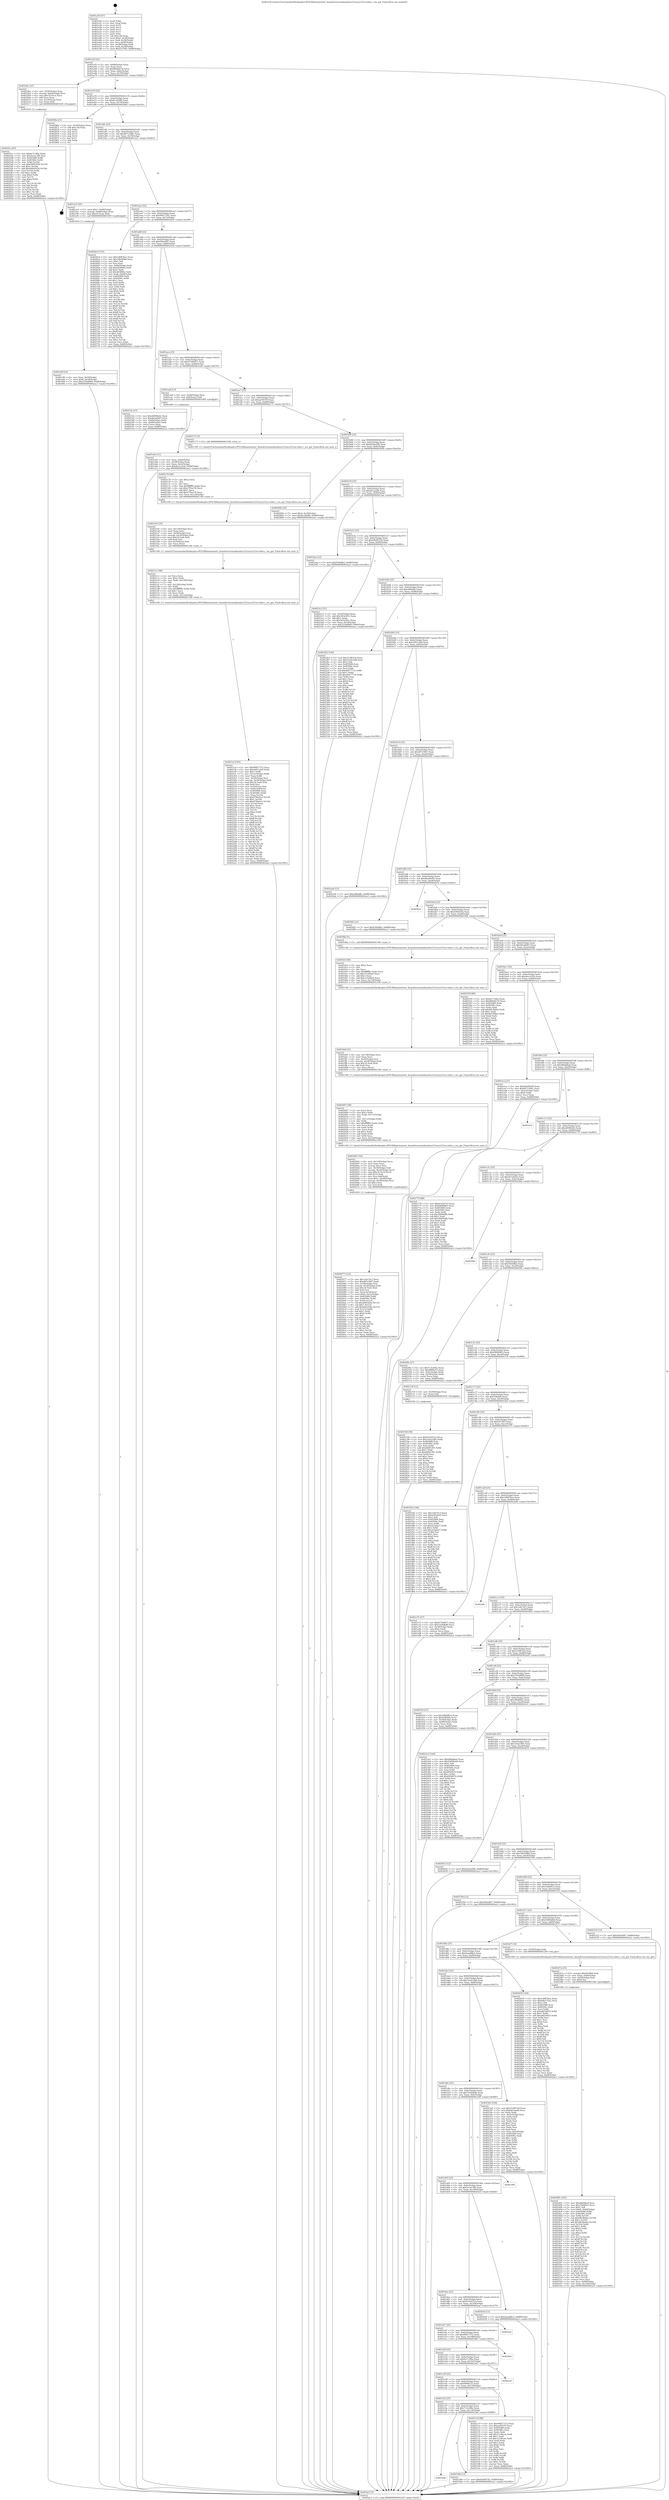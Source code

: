 digraph "0x401a30" {
  label = "0x401a30 (/mnt/c/Users/mathe/Desktop/tcc/POCII/binaries/extr_linuxdriversmediausbcx231xxcx231xx-video.c_res_get_Final-ollvm.out::main(0))"
  labelloc = "t"
  node[shape=record]

  Entry [label="",width=0.3,height=0.3,shape=circle,fillcolor=black,style=filled]
  "0x401a5f" [label="{
     0x401a5f [23]\l
     | [instrs]\l
     &nbsp;&nbsp;0x401a5f \<+3\>: mov -0x68(%rbp),%eax\l
     &nbsp;&nbsp;0x401a62 \<+2\>: mov %eax,%ecx\l
     &nbsp;&nbsp;0x401a64 \<+6\>: sub $0x884d4e76,%ecx\l
     &nbsp;&nbsp;0x401a6a \<+3\>: mov %eax,-0x6c(%rbp)\l
     &nbsp;&nbsp;0x401a6d \<+3\>: mov %ecx,-0x70(%rbp)\l
     &nbsp;&nbsp;0x401a70 \<+6\>: je 00000000004025b1 \<main+0xb81\>\l
  }"]
  "0x4025b1" [label="{
     0x4025b1 [27]\l
     | [instrs]\l
     &nbsp;&nbsp;0x4025b1 \<+4\>: mov -0x50(%rbp),%rax\l
     &nbsp;&nbsp;0x4025b5 \<+4\>: movslq -0x64(%rbp),%rcx\l
     &nbsp;&nbsp;0x4025b9 \<+4\>: imul $0x18,%rcx,%rcx\l
     &nbsp;&nbsp;0x4025bd \<+3\>: add %rcx,%rax\l
     &nbsp;&nbsp;0x4025c0 \<+4\>: mov 0x10(%rax),%rax\l
     &nbsp;&nbsp;0x4025c4 \<+3\>: mov %rax,%rdi\l
     &nbsp;&nbsp;0x4025c7 \<+5\>: call 0000000000401030 \<free@plt\>\l
     | [calls]\l
     &nbsp;&nbsp;0x401030 \{1\} (unknown)\l
  }"]
  "0x401a76" [label="{
     0x401a76 [22]\l
     | [instrs]\l
     &nbsp;&nbsp;0x401a76 \<+5\>: jmp 0000000000401a7b \<main+0x4b\>\l
     &nbsp;&nbsp;0x401a7b \<+3\>: mov -0x6c(%rbp),%eax\l
     &nbsp;&nbsp;0x401a7e \<+5\>: sub $0x8ccbf280,%eax\l
     &nbsp;&nbsp;0x401a83 \<+3\>: mov %eax,-0x74(%rbp)\l
     &nbsp;&nbsp;0x401a86 \<+6\>: je 000000000040286e \<main+0xe3e\>\l
  }"]
  Exit [label="",width=0.3,height=0.3,shape=circle,fillcolor=black,style=filled,peripheries=2]
  "0x40286e" [label="{
     0x40286e [21]\l
     | [instrs]\l
     &nbsp;&nbsp;0x40286e \<+3\>: mov -0x34(%rbp),%eax\l
     &nbsp;&nbsp;0x402871 \<+7\>: add $0x128,%rsp\l
     &nbsp;&nbsp;0x402878 \<+1\>: pop %rbx\l
     &nbsp;&nbsp;0x402879 \<+2\>: pop %r12\l
     &nbsp;&nbsp;0x40287b \<+2\>: pop %r13\l
     &nbsp;&nbsp;0x40287d \<+2\>: pop %r14\l
     &nbsp;&nbsp;0x40287f \<+2\>: pop %r15\l
     &nbsp;&nbsp;0x402881 \<+1\>: pop %rbp\l
     &nbsp;&nbsp;0x402882 \<+1\>: ret\l
  }"]
  "0x401a8c" [label="{
     0x401a8c [22]\l
     | [instrs]\l
     &nbsp;&nbsp;0x401a8c \<+5\>: jmp 0000000000401a91 \<main+0x61\>\l
     &nbsp;&nbsp;0x401a91 \<+3\>: mov -0x6c(%rbp),%eax\l
     &nbsp;&nbsp;0x401a94 \<+5\>: sub $0x8d712081,%eax\l
     &nbsp;&nbsp;0x401a99 \<+3\>: mov %eax,-0x78(%rbp)\l
     &nbsp;&nbsp;0x401a9c \<+6\>: je 0000000000401ee5 \<main+0x4b5\>\l
  }"]
  "0x4027d4" [label="{
     0x4027d4 [94]\l
     | [instrs]\l
     &nbsp;&nbsp;0x4027d4 \<+5\>: mov $0x614207a3,%ecx\l
     &nbsp;&nbsp;0x4027d9 \<+5\>: mov $0x31ba3385,%edx\l
     &nbsp;&nbsp;0x4027de \<+7\>: mov 0x405068,%esi\l
     &nbsp;&nbsp;0x4027e5 \<+8\>: mov 0x40506c,%r8d\l
     &nbsp;&nbsp;0x4027ed \<+3\>: mov %esi,%r9d\l
     &nbsp;&nbsp;0x4027f0 \<+7\>: add $0x446f5391,%r9d\l
     &nbsp;&nbsp;0x4027f7 \<+4\>: sub $0x1,%r9d\l
     &nbsp;&nbsp;0x4027fb \<+7\>: sub $0x446f5391,%r9d\l
     &nbsp;&nbsp;0x402802 \<+4\>: imul %r9d,%esi\l
     &nbsp;&nbsp;0x402806 \<+3\>: and $0x1,%esi\l
     &nbsp;&nbsp;0x402809 \<+3\>: cmp $0x0,%esi\l
     &nbsp;&nbsp;0x40280c \<+4\>: sete %r10b\l
     &nbsp;&nbsp;0x402810 \<+4\>: cmp $0xa,%r8d\l
     &nbsp;&nbsp;0x402814 \<+4\>: setl %r11b\l
     &nbsp;&nbsp;0x402818 \<+3\>: mov %r10b,%bl\l
     &nbsp;&nbsp;0x40281b \<+3\>: and %r11b,%bl\l
     &nbsp;&nbsp;0x40281e \<+3\>: xor %r11b,%r10b\l
     &nbsp;&nbsp;0x402821 \<+3\>: or %r10b,%bl\l
     &nbsp;&nbsp;0x402824 \<+3\>: test $0x1,%bl\l
     &nbsp;&nbsp;0x402827 \<+3\>: cmovne %edx,%ecx\l
     &nbsp;&nbsp;0x40282a \<+3\>: mov %ecx,-0x68(%rbp)\l
     &nbsp;&nbsp;0x40282d \<+5\>: jmp 0000000000402ac2 \<main+0x1092\>\l
  }"]
  "0x401ee5" [label="{
     0x401ee5 [20]\l
     | [instrs]\l
     &nbsp;&nbsp;0x401ee5 \<+7\>: movl $0x1,-0x48(%rbp)\l
     &nbsp;&nbsp;0x401eec \<+4\>: movslq -0x48(%rbp),%rax\l
     &nbsp;&nbsp;0x401ef0 \<+4\>: imul $0x18,%rax,%rdi\l
     &nbsp;&nbsp;0x401ef4 \<+5\>: call 0000000000401050 \<malloc@plt\>\l
     | [calls]\l
     &nbsp;&nbsp;0x401050 \{1\} (unknown)\l
  }"]
  "0x401aa2" [label="{
     0x401aa2 [22]\l
     | [instrs]\l
     &nbsp;&nbsp;0x401aa2 \<+5\>: jmp 0000000000401aa7 \<main+0x77\>\l
     &nbsp;&nbsp;0x401aa7 \<+3\>: mov -0x6c(%rbp),%eax\l
     &nbsp;&nbsp;0x401aaa \<+5\>: sub $0x94b175d1,%eax\l
     &nbsp;&nbsp;0x401aaf \<+3\>: mov %eax,-0x7c(%rbp)\l
     &nbsp;&nbsp;0x401ab2 \<+6\>: je 00000000004026c9 \<main+0xc99\>\l
  }"]
  "0x4025cc" [label="{
     0x4025cc [97]\l
     | [instrs]\l
     &nbsp;&nbsp;0x4025cc \<+5\>: mov $0x6e7c3fba,%edx\l
     &nbsp;&nbsp;0x4025d1 \<+5\>: mov $0x5e3a13f6,%esi\l
     &nbsp;&nbsp;0x4025d6 \<+8\>: mov 0x405068,%r8d\l
     &nbsp;&nbsp;0x4025de \<+8\>: mov 0x40506c,%r9d\l
     &nbsp;&nbsp;0x4025e6 \<+3\>: mov %r8d,%r10d\l
     &nbsp;&nbsp;0x4025e9 \<+7\>: sub $0xb9943936,%r10d\l
     &nbsp;&nbsp;0x4025f0 \<+4\>: sub $0x1,%r10d\l
     &nbsp;&nbsp;0x4025f4 \<+7\>: add $0xb9943936,%r10d\l
     &nbsp;&nbsp;0x4025fb \<+4\>: imul %r10d,%r8d\l
     &nbsp;&nbsp;0x4025ff \<+4\>: and $0x1,%r8d\l
     &nbsp;&nbsp;0x402603 \<+4\>: cmp $0x0,%r8d\l
     &nbsp;&nbsp;0x402607 \<+4\>: sete %r11b\l
     &nbsp;&nbsp;0x40260b \<+4\>: cmp $0xa,%r9d\l
     &nbsp;&nbsp;0x40260f \<+3\>: setl %bl\l
     &nbsp;&nbsp;0x402612 \<+3\>: mov %r11b,%r14b\l
     &nbsp;&nbsp;0x402615 \<+3\>: and %bl,%r14b\l
     &nbsp;&nbsp;0x402618 \<+3\>: xor %bl,%r11b\l
     &nbsp;&nbsp;0x40261b \<+3\>: or %r11b,%r14b\l
     &nbsp;&nbsp;0x40261e \<+4\>: test $0x1,%r14b\l
     &nbsp;&nbsp;0x402622 \<+3\>: cmovne %esi,%edx\l
     &nbsp;&nbsp;0x402625 \<+3\>: mov %edx,-0x68(%rbp)\l
     &nbsp;&nbsp;0x402628 \<+5\>: jmp 0000000000402ac2 \<main+0x1092\>\l
  }"]
  "0x4026c9" [label="{
     0x4026c9 [155]\l
     | [instrs]\l
     &nbsp;&nbsp;0x4026c9 \<+5\>: mov $0x1d687bce,%eax\l
     &nbsp;&nbsp;0x4026ce \<+5\>: mov $0x34b5fd8d,%ecx\l
     &nbsp;&nbsp;0x4026d3 \<+2\>: mov $0x1,%dl\l
     &nbsp;&nbsp;0x4026d5 \<+2\>: xor %esi,%esi\l
     &nbsp;&nbsp;0x4026d7 \<+3\>: mov -0x64(%rbp),%edi\l
     &nbsp;&nbsp;0x4026da \<+6\>: add $0xdd3884e,%edi\l
     &nbsp;&nbsp;0x4026e0 \<+3\>: add $0x1,%edi\l
     &nbsp;&nbsp;0x4026e3 \<+6\>: sub $0xdd3884e,%edi\l
     &nbsp;&nbsp;0x4026e9 \<+3\>: mov %edi,-0x64(%rbp)\l
     &nbsp;&nbsp;0x4026ec \<+7\>: mov 0x405068,%edi\l
     &nbsp;&nbsp;0x4026f3 \<+8\>: mov 0x40506c,%r8d\l
     &nbsp;&nbsp;0x4026fb \<+3\>: sub $0x1,%esi\l
     &nbsp;&nbsp;0x4026fe \<+3\>: mov %edi,%r9d\l
     &nbsp;&nbsp;0x402701 \<+3\>: add %esi,%r9d\l
     &nbsp;&nbsp;0x402704 \<+4\>: imul %r9d,%edi\l
     &nbsp;&nbsp;0x402708 \<+3\>: and $0x1,%edi\l
     &nbsp;&nbsp;0x40270b \<+3\>: cmp $0x0,%edi\l
     &nbsp;&nbsp;0x40270e \<+4\>: sete %r10b\l
     &nbsp;&nbsp;0x402712 \<+4\>: cmp $0xa,%r8d\l
     &nbsp;&nbsp;0x402716 \<+4\>: setl %r11b\l
     &nbsp;&nbsp;0x40271a \<+3\>: mov %r10b,%bl\l
     &nbsp;&nbsp;0x40271d \<+3\>: xor $0xff,%bl\l
     &nbsp;&nbsp;0x402720 \<+3\>: mov %r11b,%r14b\l
     &nbsp;&nbsp;0x402723 \<+4\>: xor $0xff,%r14b\l
     &nbsp;&nbsp;0x402727 \<+3\>: xor $0x1,%dl\l
     &nbsp;&nbsp;0x40272a \<+3\>: mov %bl,%r15b\l
     &nbsp;&nbsp;0x40272d \<+4\>: and $0xff,%r15b\l
     &nbsp;&nbsp;0x402731 \<+3\>: and %dl,%r10b\l
     &nbsp;&nbsp;0x402734 \<+3\>: mov %r14b,%r12b\l
     &nbsp;&nbsp;0x402737 \<+4\>: and $0xff,%r12b\l
     &nbsp;&nbsp;0x40273b \<+3\>: and %dl,%r11b\l
     &nbsp;&nbsp;0x40273e \<+3\>: or %r10b,%r15b\l
     &nbsp;&nbsp;0x402741 \<+3\>: or %r11b,%r12b\l
     &nbsp;&nbsp;0x402744 \<+3\>: xor %r12b,%r15b\l
     &nbsp;&nbsp;0x402747 \<+3\>: or %r14b,%bl\l
     &nbsp;&nbsp;0x40274a \<+3\>: xor $0xff,%bl\l
     &nbsp;&nbsp;0x40274d \<+3\>: or $0x1,%dl\l
     &nbsp;&nbsp;0x402750 \<+2\>: and %dl,%bl\l
     &nbsp;&nbsp;0x402752 \<+3\>: or %bl,%r15b\l
     &nbsp;&nbsp;0x402755 \<+4\>: test $0x1,%r15b\l
     &nbsp;&nbsp;0x402759 \<+3\>: cmovne %ecx,%eax\l
     &nbsp;&nbsp;0x40275c \<+3\>: mov %eax,-0x68(%rbp)\l
     &nbsp;&nbsp;0x40275f \<+5\>: jmp 0000000000402ac2 \<main+0x1092\>\l
  }"]
  "0x401ab8" [label="{
     0x401ab8 [22]\l
     | [instrs]\l
     &nbsp;&nbsp;0x401ab8 \<+5\>: jmp 0000000000401abd \<main+0x8d\>\l
     &nbsp;&nbsp;0x401abd \<+3\>: mov -0x6c(%rbp),%eax\l
     &nbsp;&nbsp;0x401ac0 \<+5\>: sub $0x956edf47,%eax\l
     &nbsp;&nbsp;0x401ac5 \<+3\>: mov %eax,-0x80(%rbp)\l
     &nbsp;&nbsp;0x401ac8 \<+6\>: je 000000000040253e \<main+0xb0e\>\l
  }"]
  "0x402491" [label="{
     0x402491 [161]\l
     | [instrs]\l
     &nbsp;&nbsp;0x402491 \<+5\>: mov $0xdf6ddbad,%esi\l
     &nbsp;&nbsp;0x402496 \<+5\>: mov $0x35bfd4c5,%ecx\l
     &nbsp;&nbsp;0x40249b \<+2\>: mov $0x1,%dl\l
     &nbsp;&nbsp;0x40249d \<+7\>: movl $0x0,-0x64(%rbp)\l
     &nbsp;&nbsp;0x4024a4 \<+8\>: mov 0x405068,%r8d\l
     &nbsp;&nbsp;0x4024ac \<+8\>: mov 0x40506c,%r9d\l
     &nbsp;&nbsp;0x4024b4 \<+3\>: mov %r8d,%r10d\l
     &nbsp;&nbsp;0x4024b7 \<+7\>: sub $0xd83dbdae,%r10d\l
     &nbsp;&nbsp;0x4024be \<+4\>: sub $0x1,%r10d\l
     &nbsp;&nbsp;0x4024c2 \<+7\>: add $0xd83dbdae,%r10d\l
     &nbsp;&nbsp;0x4024c9 \<+4\>: imul %r10d,%r8d\l
     &nbsp;&nbsp;0x4024cd \<+4\>: and $0x1,%r8d\l
     &nbsp;&nbsp;0x4024d1 \<+4\>: cmp $0x0,%r8d\l
     &nbsp;&nbsp;0x4024d5 \<+4\>: sete %r11b\l
     &nbsp;&nbsp;0x4024d9 \<+4\>: cmp $0xa,%r9d\l
     &nbsp;&nbsp;0x4024dd \<+3\>: setl %bl\l
     &nbsp;&nbsp;0x4024e0 \<+3\>: mov %r11b,%r14b\l
     &nbsp;&nbsp;0x4024e3 \<+4\>: xor $0xff,%r14b\l
     &nbsp;&nbsp;0x4024e7 \<+3\>: mov %bl,%r15b\l
     &nbsp;&nbsp;0x4024ea \<+4\>: xor $0xff,%r15b\l
     &nbsp;&nbsp;0x4024ee \<+3\>: xor $0x1,%dl\l
     &nbsp;&nbsp;0x4024f1 \<+3\>: mov %r14b,%r12b\l
     &nbsp;&nbsp;0x4024f4 \<+4\>: and $0xff,%r12b\l
     &nbsp;&nbsp;0x4024f8 \<+3\>: and %dl,%r11b\l
     &nbsp;&nbsp;0x4024fb \<+3\>: mov %r15b,%r13b\l
     &nbsp;&nbsp;0x4024fe \<+4\>: and $0xff,%r13b\l
     &nbsp;&nbsp;0x402502 \<+2\>: and %dl,%bl\l
     &nbsp;&nbsp;0x402504 \<+3\>: or %r11b,%r12b\l
     &nbsp;&nbsp;0x402507 \<+3\>: or %bl,%r13b\l
     &nbsp;&nbsp;0x40250a \<+3\>: xor %r13b,%r12b\l
     &nbsp;&nbsp;0x40250d \<+3\>: or %r15b,%r14b\l
     &nbsp;&nbsp;0x402510 \<+4\>: xor $0xff,%r14b\l
     &nbsp;&nbsp;0x402514 \<+3\>: or $0x1,%dl\l
     &nbsp;&nbsp;0x402517 \<+3\>: and %dl,%r14b\l
     &nbsp;&nbsp;0x40251a \<+3\>: or %r14b,%r12b\l
     &nbsp;&nbsp;0x40251d \<+4\>: test $0x1,%r12b\l
     &nbsp;&nbsp;0x402521 \<+3\>: cmovne %ecx,%esi\l
     &nbsp;&nbsp;0x402524 \<+3\>: mov %esi,-0x68(%rbp)\l
     &nbsp;&nbsp;0x402527 \<+6\>: mov %eax,-0x130(%rbp)\l
     &nbsp;&nbsp;0x40252d \<+5\>: jmp 0000000000402ac2 \<main+0x1092\>\l
  }"]
  "0x40253e" [label="{
     0x40253e [27]\l
     | [instrs]\l
     &nbsp;&nbsp;0x40253e \<+5\>: mov $0xe6690a02,%eax\l
     &nbsp;&nbsp;0x402543 \<+5\>: mov $0xddcabb87,%ecx\l
     &nbsp;&nbsp;0x402548 \<+3\>: mov -0x64(%rbp),%edx\l
     &nbsp;&nbsp;0x40254b \<+3\>: cmp -0x48(%rbp),%edx\l
     &nbsp;&nbsp;0x40254e \<+3\>: cmovl %ecx,%eax\l
     &nbsp;&nbsp;0x402551 \<+3\>: mov %eax,-0x68(%rbp)\l
     &nbsp;&nbsp;0x402554 \<+5\>: jmp 0000000000402ac2 \<main+0x1092\>\l
  }"]
  "0x401ace" [label="{
     0x401ace [25]\l
     | [instrs]\l
     &nbsp;&nbsp;0x401ace \<+5\>: jmp 0000000000401ad3 \<main+0xa3\>\l
     &nbsp;&nbsp;0x401ad3 \<+3\>: mov -0x6c(%rbp),%eax\l
     &nbsp;&nbsp;0x401ad6 \<+5\>: sub $0x97200871,%eax\l
     &nbsp;&nbsp;0x401adb \<+6\>: mov %eax,-0x84(%rbp)\l
     &nbsp;&nbsp;0x401ae1 \<+6\>: je 0000000000401ea8 \<main+0x478\>\l
  }"]
  "0x40247a" [label="{
     0x40247a [23]\l
     | [instrs]\l
     &nbsp;&nbsp;0x40247a \<+10\>: movabs $0x4030b6,%rdi\l
     &nbsp;&nbsp;0x402484 \<+3\>: mov %eax,-0x60(%rbp)\l
     &nbsp;&nbsp;0x402487 \<+3\>: mov -0x60(%rbp),%esi\l
     &nbsp;&nbsp;0x40248a \<+2\>: mov $0x0,%al\l
     &nbsp;&nbsp;0x40248c \<+5\>: call 0000000000401040 \<printf@plt\>\l
     | [calls]\l
     &nbsp;&nbsp;0x401040 \{1\} (unknown)\l
  }"]
  "0x401ea8" [label="{
     0x401ea8 [13]\l
     | [instrs]\l
     &nbsp;&nbsp;0x401ea8 \<+4\>: mov -0x40(%rbp),%rax\l
     &nbsp;&nbsp;0x401eac \<+4\>: mov 0x8(%rax),%rdi\l
     &nbsp;&nbsp;0x401eb0 \<+5\>: call 0000000000401060 \<atoi@plt\>\l
     | [calls]\l
     &nbsp;&nbsp;0x401060 \{1\} (unknown)\l
  }"]
  "0x401ae7" [label="{
     0x401ae7 [25]\l
     | [instrs]\l
     &nbsp;&nbsp;0x401ae7 \<+5\>: jmp 0000000000401aec \<main+0xbc\>\l
     &nbsp;&nbsp;0x401aec \<+3\>: mov -0x6c(%rbp),%eax\l
     &nbsp;&nbsp;0x401aef \<+5\>: sub $0xaef3f370,%eax\l
     &nbsp;&nbsp;0x401af4 \<+6\>: mov %eax,-0x88(%rbp)\l
     &nbsp;&nbsp;0x401afa \<+6\>: je 0000000000402171 \<main+0x741\>\l
  }"]
  "0x401e6b" [label="{
     0x401e6b\l
  }", style=dashed]
  "0x402171" [label="{
     0x402171 [5]\l
     | [instrs]\l
     &nbsp;&nbsp;0x402171 \<+5\>: call 0000000000401160 \<next_i\>\l
     | [calls]\l
     &nbsp;&nbsp;0x401160 \{1\} (/mnt/c/Users/mathe/Desktop/tcc/POCII/binaries/extr_linuxdriversmediausbcx231xxcx231xx-video.c_res_get_Final-ollvm.out::next_i)\l
  }"]
  "0x401b00" [label="{
     0x401b00 [25]\l
     | [instrs]\l
     &nbsp;&nbsp;0x401b00 \<+5\>: jmp 0000000000401b05 \<main+0xd5\>\l
     &nbsp;&nbsp;0x401b05 \<+3\>: mov -0x6c(%rbp),%eax\l
     &nbsp;&nbsp;0x401b08 \<+5\>: sub $0xb02da589,%eax\l
     &nbsp;&nbsp;0x401b0d \<+6\>: mov %eax,-0x8c(%rbp)\l
     &nbsp;&nbsp;0x401b13 \<+6\>: je 000000000040285b \<main+0xe2b\>\l
  }"]
  "0x4023b6" [label="{
     0x4023b6 [12]\l
     | [instrs]\l
     &nbsp;&nbsp;0x4023b6 \<+7\>: movl $0xb9a907d2,-0x68(%rbp)\l
     &nbsp;&nbsp;0x4023bd \<+5\>: jmp 0000000000402ac2 \<main+0x1092\>\l
  }"]
  "0x40285b" [label="{
     0x40285b [19]\l
     | [instrs]\l
     &nbsp;&nbsp;0x40285b \<+7\>: movl $0x0,-0x34(%rbp)\l
     &nbsp;&nbsp;0x402862 \<+7\>: movl $0x8ccbf280,-0x68(%rbp)\l
     &nbsp;&nbsp;0x402869 \<+5\>: jmp 0000000000402ac2 \<main+0x1092\>\l
  }"]
  "0x401b19" [label="{
     0x401b19 [25]\l
     | [instrs]\l
     &nbsp;&nbsp;0x401b19 \<+5\>: jmp 0000000000401b1e \<main+0xee\>\l
     &nbsp;&nbsp;0x401b1e \<+3\>: mov -0x6c(%rbp),%eax\l
     &nbsp;&nbsp;0x401b21 \<+5\>: sub $0xb41aaaf4,%eax\l
     &nbsp;&nbsp;0x401b26 \<+6\>: mov %eax,-0x90(%rbp)\l
     &nbsp;&nbsp;0x401b2c \<+6\>: je 00000000004023aa \<main+0x97a\>\l
  }"]
  "0x4021ef" [label="{
     0x4021ef [183]\l
     | [instrs]\l
     &nbsp;&nbsp;0x4021ef \<+5\>: mov $0x68857372,%ecx\l
     &nbsp;&nbsp;0x4021f4 \<+5\>: mov $0xcb911ab0,%edx\l
     &nbsp;&nbsp;0x4021f9 \<+3\>: mov $0x1,%r9b\l
     &nbsp;&nbsp;0x4021fc \<+7\>: mov -0x12c(%rbp),%r8d\l
     &nbsp;&nbsp;0x402203 \<+4\>: imul %eax,%r8d\l
     &nbsp;&nbsp;0x402207 \<+4\>: mov -0x50(%rbp),%rsi\l
     &nbsp;&nbsp;0x40220b \<+4\>: movslq -0x54(%rbp),%rdi\l
     &nbsp;&nbsp;0x40220f \<+4\>: imul $0x18,%rdi,%rdi\l
     &nbsp;&nbsp;0x402213 \<+3\>: add %rdi,%rsi\l
     &nbsp;&nbsp;0x402216 \<+4\>: mov 0x10(%rsi),%rsi\l
     &nbsp;&nbsp;0x40221a \<+4\>: mov %r8d,0x4(%rsi)\l
     &nbsp;&nbsp;0x40221e \<+7\>: mov 0x405068,%eax\l
     &nbsp;&nbsp;0x402225 \<+8\>: mov 0x40506c,%r8d\l
     &nbsp;&nbsp;0x40222d \<+3\>: mov %eax,%r10d\l
     &nbsp;&nbsp;0x402230 \<+7\>: sub $0x67f4e0e3,%r10d\l
     &nbsp;&nbsp;0x402237 \<+4\>: sub $0x1,%r10d\l
     &nbsp;&nbsp;0x40223b \<+7\>: add $0x67f4e0e3,%r10d\l
     &nbsp;&nbsp;0x402242 \<+4\>: imul %r10d,%eax\l
     &nbsp;&nbsp;0x402246 \<+3\>: and $0x1,%eax\l
     &nbsp;&nbsp;0x402249 \<+3\>: cmp $0x0,%eax\l
     &nbsp;&nbsp;0x40224c \<+4\>: sete %r11b\l
     &nbsp;&nbsp;0x402250 \<+4\>: cmp $0xa,%r8d\l
     &nbsp;&nbsp;0x402254 \<+3\>: setl %bl\l
     &nbsp;&nbsp;0x402257 \<+3\>: mov %r11b,%r14b\l
     &nbsp;&nbsp;0x40225a \<+4\>: xor $0xff,%r14b\l
     &nbsp;&nbsp;0x40225e \<+3\>: mov %bl,%r15b\l
     &nbsp;&nbsp;0x402261 \<+4\>: xor $0xff,%r15b\l
     &nbsp;&nbsp;0x402265 \<+4\>: xor $0x0,%r9b\l
     &nbsp;&nbsp;0x402269 \<+3\>: mov %r14b,%r12b\l
     &nbsp;&nbsp;0x40226c \<+4\>: and $0x0,%r12b\l
     &nbsp;&nbsp;0x402270 \<+3\>: and %r9b,%r11b\l
     &nbsp;&nbsp;0x402273 \<+3\>: mov %r15b,%r13b\l
     &nbsp;&nbsp;0x402276 \<+4\>: and $0x0,%r13b\l
     &nbsp;&nbsp;0x40227a \<+3\>: and %r9b,%bl\l
     &nbsp;&nbsp;0x40227d \<+3\>: or %r11b,%r12b\l
     &nbsp;&nbsp;0x402280 \<+3\>: or %bl,%r13b\l
     &nbsp;&nbsp;0x402283 \<+3\>: xor %r13b,%r12b\l
     &nbsp;&nbsp;0x402286 \<+3\>: or %r15b,%r14b\l
     &nbsp;&nbsp;0x402289 \<+4\>: xor $0xff,%r14b\l
     &nbsp;&nbsp;0x40228d \<+4\>: or $0x0,%r9b\l
     &nbsp;&nbsp;0x402291 \<+3\>: and %r9b,%r14b\l
     &nbsp;&nbsp;0x402294 \<+3\>: or %r14b,%r12b\l
     &nbsp;&nbsp;0x402297 \<+4\>: test $0x1,%r12b\l
     &nbsp;&nbsp;0x40229b \<+3\>: cmovne %edx,%ecx\l
     &nbsp;&nbsp;0x40229e \<+3\>: mov %ecx,-0x68(%rbp)\l
     &nbsp;&nbsp;0x4022a1 \<+5\>: jmp 0000000000402ac2 \<main+0x1092\>\l
  }"]
  "0x4023aa" [label="{
     0x4023aa [12]\l
     | [instrs]\l
     &nbsp;&nbsp;0x4023aa \<+7\>: movl $0xf3444fb2,-0x68(%rbp)\l
     &nbsp;&nbsp;0x4023b1 \<+5\>: jmp 0000000000402ac2 \<main+0x1092\>\l
  }"]
  "0x401b32" [label="{
     0x401b32 [25]\l
     | [instrs]\l
     &nbsp;&nbsp;0x401b32 \<+5\>: jmp 0000000000401b37 \<main+0x107\>\l
     &nbsp;&nbsp;0x401b37 \<+3\>: mov -0x6c(%rbp),%eax\l
     &nbsp;&nbsp;0x401b3a \<+5\>: sub $0xb9a907d2,%eax\l
     &nbsp;&nbsp;0x401b3f \<+6\>: mov %eax,-0x94(%rbp)\l
     &nbsp;&nbsp;0x401b45 \<+6\>: je 00000000004023c2 \<main+0x992\>\l
  }"]
  "0x4021c1" [label="{
     0x4021c1 [46]\l
     | [instrs]\l
     &nbsp;&nbsp;0x4021c1 \<+2\>: xor %ecx,%ecx\l
     &nbsp;&nbsp;0x4021c3 \<+5\>: mov $0x2,%edx\l
     &nbsp;&nbsp;0x4021c8 \<+6\>: mov %edx,-0x128(%rbp)\l
     &nbsp;&nbsp;0x4021ce \<+1\>: cltd\l
     &nbsp;&nbsp;0x4021cf \<+7\>: mov -0x128(%rbp),%r8d\l
     &nbsp;&nbsp;0x4021d6 \<+3\>: idiv %r8d\l
     &nbsp;&nbsp;0x4021d9 \<+6\>: imul $0xfffffffe,%edx,%edx\l
     &nbsp;&nbsp;0x4021df \<+3\>: sub $0x1,%ecx\l
     &nbsp;&nbsp;0x4021e2 \<+2\>: sub %ecx,%edx\l
     &nbsp;&nbsp;0x4021e4 \<+6\>: mov %edx,-0x12c(%rbp)\l
     &nbsp;&nbsp;0x4021ea \<+5\>: call 0000000000401160 \<next_i\>\l
     | [calls]\l
     &nbsp;&nbsp;0x401160 \{1\} (/mnt/c/Users/mathe/Desktop/tcc/POCII/binaries/extr_linuxdriversmediausbcx231xxcx231xx-video.c_res_get_Final-ollvm.out::next_i)\l
  }"]
  "0x4023c2" [label="{
     0x4023c2 [31]\l
     | [instrs]\l
     &nbsp;&nbsp;0x4023c2 \<+3\>: mov -0x54(%rbp),%eax\l
     &nbsp;&nbsp;0x4023c5 \<+5\>: add $0x343a561c,%eax\l
     &nbsp;&nbsp;0x4023ca \<+3\>: add $0x1,%eax\l
     &nbsp;&nbsp;0x4023cd \<+5\>: sub $0x343a561c,%eax\l
     &nbsp;&nbsp;0x4023d2 \<+3\>: mov %eax,-0x54(%rbp)\l
     &nbsp;&nbsp;0x4023d5 \<+7\>: movl $0x255bd849,-0x68(%rbp)\l
     &nbsp;&nbsp;0x4023dc \<+5\>: jmp 0000000000402ac2 \<main+0x1092\>\l
  }"]
  "0x401b4b" [label="{
     0x401b4b [25]\l
     | [instrs]\l
     &nbsp;&nbsp;0x401b4b \<+5\>: jmp 0000000000401b50 \<main+0x120\>\l
     &nbsp;&nbsp;0x401b50 \<+3\>: mov -0x6c(%rbp),%eax\l
     &nbsp;&nbsp;0x401b53 \<+5\>: sub $0xc6f6a8fc,%eax\l
     &nbsp;&nbsp;0x401b58 \<+6\>: mov %eax,-0x98(%rbp)\l
     &nbsp;&nbsp;0x401b5e \<+6\>: je 00000000004022b2 \<main+0x882\>\l
  }"]
  "0x40219e" [label="{
     0x40219e [35]\l
     | [instrs]\l
     &nbsp;&nbsp;0x40219e \<+6\>: mov -0x124(%rbp),%ecx\l
     &nbsp;&nbsp;0x4021a4 \<+3\>: imul %eax,%ecx\l
     &nbsp;&nbsp;0x4021a7 \<+4\>: mov -0x50(%rbp),%rsi\l
     &nbsp;&nbsp;0x4021ab \<+4\>: movslq -0x54(%rbp),%rdi\l
     &nbsp;&nbsp;0x4021af \<+4\>: imul $0x18,%rdi,%rdi\l
     &nbsp;&nbsp;0x4021b3 \<+3\>: add %rdi,%rsi\l
     &nbsp;&nbsp;0x4021b6 \<+4\>: mov 0x10(%rsi),%rsi\l
     &nbsp;&nbsp;0x4021ba \<+2\>: mov %ecx,(%rsi)\l
     &nbsp;&nbsp;0x4021bc \<+5\>: call 0000000000401160 \<next_i\>\l
     | [calls]\l
     &nbsp;&nbsp;0x401160 \{1\} (/mnt/c/Users/mathe/Desktop/tcc/POCII/binaries/extr_linuxdriversmediausbcx231xxcx231xx-video.c_res_get_Final-ollvm.out::next_i)\l
  }"]
  "0x4022b2" [label="{
     0x4022b2 [144]\l
     | [instrs]\l
     &nbsp;&nbsp;0x4022b2 \<+5\>: mov $0x253fb33d,%eax\l
     &nbsp;&nbsp;0x4022b7 \<+5\>: mov $0x52e412b8,%ecx\l
     &nbsp;&nbsp;0x4022bc \<+2\>: mov $0x1,%dl\l
     &nbsp;&nbsp;0x4022be \<+7\>: mov 0x405068,%esi\l
     &nbsp;&nbsp;0x4022c5 \<+7\>: mov 0x40506c,%edi\l
     &nbsp;&nbsp;0x4022cc \<+3\>: mov %esi,%r8d\l
     &nbsp;&nbsp;0x4022cf \<+7\>: sub $0xe0477714,%r8d\l
     &nbsp;&nbsp;0x4022d6 \<+4\>: sub $0x1,%r8d\l
     &nbsp;&nbsp;0x4022da \<+7\>: add $0xe0477714,%r8d\l
     &nbsp;&nbsp;0x4022e1 \<+4\>: imul %r8d,%esi\l
     &nbsp;&nbsp;0x4022e5 \<+3\>: and $0x1,%esi\l
     &nbsp;&nbsp;0x4022e8 \<+3\>: cmp $0x0,%esi\l
     &nbsp;&nbsp;0x4022eb \<+4\>: sete %r9b\l
     &nbsp;&nbsp;0x4022ef \<+3\>: cmp $0xa,%edi\l
     &nbsp;&nbsp;0x4022f2 \<+4\>: setl %r10b\l
     &nbsp;&nbsp;0x4022f6 \<+3\>: mov %r9b,%r11b\l
     &nbsp;&nbsp;0x4022f9 \<+4\>: xor $0xff,%r11b\l
     &nbsp;&nbsp;0x4022fd \<+3\>: mov %r10b,%bl\l
     &nbsp;&nbsp;0x402300 \<+3\>: xor $0xff,%bl\l
     &nbsp;&nbsp;0x402303 \<+3\>: xor $0x1,%dl\l
     &nbsp;&nbsp;0x402306 \<+3\>: mov %r11b,%r14b\l
     &nbsp;&nbsp;0x402309 \<+4\>: and $0xff,%r14b\l
     &nbsp;&nbsp;0x40230d \<+3\>: and %dl,%r9b\l
     &nbsp;&nbsp;0x402310 \<+3\>: mov %bl,%r15b\l
     &nbsp;&nbsp;0x402313 \<+4\>: and $0xff,%r15b\l
     &nbsp;&nbsp;0x402317 \<+3\>: and %dl,%r10b\l
     &nbsp;&nbsp;0x40231a \<+3\>: or %r9b,%r14b\l
     &nbsp;&nbsp;0x40231d \<+3\>: or %r10b,%r15b\l
     &nbsp;&nbsp;0x402320 \<+3\>: xor %r15b,%r14b\l
     &nbsp;&nbsp;0x402323 \<+3\>: or %bl,%r11b\l
     &nbsp;&nbsp;0x402326 \<+4\>: xor $0xff,%r11b\l
     &nbsp;&nbsp;0x40232a \<+3\>: or $0x1,%dl\l
     &nbsp;&nbsp;0x40232d \<+3\>: and %dl,%r11b\l
     &nbsp;&nbsp;0x402330 \<+3\>: or %r11b,%r14b\l
     &nbsp;&nbsp;0x402333 \<+4\>: test $0x1,%r14b\l
     &nbsp;&nbsp;0x402337 \<+3\>: cmovne %ecx,%eax\l
     &nbsp;&nbsp;0x40233a \<+3\>: mov %eax,-0x68(%rbp)\l
     &nbsp;&nbsp;0x40233d \<+5\>: jmp 0000000000402ac2 \<main+0x1092\>\l
  }"]
  "0x401b64" [label="{
     0x401b64 [25]\l
     | [instrs]\l
     &nbsp;&nbsp;0x401b64 \<+5\>: jmp 0000000000401b69 \<main+0x139\>\l
     &nbsp;&nbsp;0x401b69 \<+3\>: mov -0x6c(%rbp),%eax\l
     &nbsp;&nbsp;0x401b6c \<+5\>: sub $0xcb911ab0,%eax\l
     &nbsp;&nbsp;0x401b71 \<+6\>: mov %eax,-0x9c(%rbp)\l
     &nbsp;&nbsp;0x401b77 \<+6\>: je 00000000004022a6 \<main+0x876\>\l
  }"]
  "0x402176" [label="{
     0x402176 [40]\l
     | [instrs]\l
     &nbsp;&nbsp;0x402176 \<+5\>: mov $0x2,%ecx\l
     &nbsp;&nbsp;0x40217b \<+1\>: cltd\l
     &nbsp;&nbsp;0x40217c \<+2\>: idiv %ecx\l
     &nbsp;&nbsp;0x40217e \<+6\>: imul $0xfffffffe,%edx,%ecx\l
     &nbsp;&nbsp;0x402184 \<+6\>: sub $0xe7f5ee78,%ecx\l
     &nbsp;&nbsp;0x40218a \<+3\>: add $0x1,%ecx\l
     &nbsp;&nbsp;0x40218d \<+6\>: add $0xe7f5ee78,%ecx\l
     &nbsp;&nbsp;0x402193 \<+6\>: mov %ecx,-0x124(%rbp)\l
     &nbsp;&nbsp;0x402199 \<+5\>: call 0000000000401160 \<next_i\>\l
     | [calls]\l
     &nbsp;&nbsp;0x401160 \{1\} (/mnt/c/Users/mathe/Desktop/tcc/POCII/binaries/extr_linuxdriversmediausbcx231xxcx231xx-video.c_res_get_Final-ollvm.out::next_i)\l
  }"]
  "0x4022a6" [label="{
     0x4022a6 [12]\l
     | [instrs]\l
     &nbsp;&nbsp;0x4022a6 \<+7\>: movl $0xc6f6a8fc,-0x68(%rbp)\l
     &nbsp;&nbsp;0x4022ad \<+5\>: jmp 0000000000402ac2 \<main+0x1092\>\l
  }"]
  "0x401b7d" [label="{
     0x401b7d [25]\l
     | [instrs]\l
     &nbsp;&nbsp;0x401b7d \<+5\>: jmp 0000000000401b82 \<main+0x152\>\l
     &nbsp;&nbsp;0x401b82 \<+3\>: mov -0x6c(%rbp),%eax\l
     &nbsp;&nbsp;0x401b85 \<+5\>: sub $0xd07e5fd7,%eax\l
     &nbsp;&nbsp;0x401b8a \<+6\>: mov %eax,-0xa0(%rbp)\l
     &nbsp;&nbsp;0x401b90 \<+6\>: je 00000000004020f2 \<main+0x6c2\>\l
  }"]
  "0x401e52" [label="{
     0x401e52 [25]\l
     | [instrs]\l
     &nbsp;&nbsp;0x401e52 \<+5\>: jmp 0000000000401e57 \<main+0x427\>\l
     &nbsp;&nbsp;0x401e57 \<+3\>: mov -0x6c(%rbp),%eax\l
     &nbsp;&nbsp;0x401e5a \<+5\>: sub $0x7c3ce9be,%eax\l
     &nbsp;&nbsp;0x401e5f \<+6\>: mov %eax,-0x114(%rbp)\l
     &nbsp;&nbsp;0x401e65 \<+6\>: je 00000000004023b6 \<main+0x986\>\l
  }"]
  "0x4020f2" [label="{
     0x4020f2 [12]\l
     | [instrs]\l
     &nbsp;&nbsp;0x4020f2 \<+7\>: movl $0xf3444fb2,-0x68(%rbp)\l
     &nbsp;&nbsp;0x4020f9 \<+5\>: jmp 0000000000402ac2 \<main+0x1092\>\l
  }"]
  "0x401b96" [label="{
     0x401b96 [25]\l
     | [instrs]\l
     &nbsp;&nbsp;0x401b96 \<+5\>: jmp 0000000000401b9b \<main+0x16b\>\l
     &nbsp;&nbsp;0x401b9b \<+3\>: mov -0x6c(%rbp),%eax\l
     &nbsp;&nbsp;0x401b9e \<+5\>: sub $0xd0e00e09,%eax\l
     &nbsp;&nbsp;0x401ba3 \<+6\>: mov %eax,-0xa4(%rbp)\l
     &nbsp;&nbsp;0x401ba9 \<+6\>: je 000000000040283e \<main+0xe0e\>\l
  }"]
  "0x402119" [label="{
     0x402119 [88]\l
     | [instrs]\l
     &nbsp;&nbsp;0x402119 \<+5\>: mov $0x68857372,%eax\l
     &nbsp;&nbsp;0x40211e \<+5\>: mov $0xaef3f370,%ecx\l
     &nbsp;&nbsp;0x402123 \<+7\>: mov 0x405068,%edx\l
     &nbsp;&nbsp;0x40212a \<+7\>: mov 0x40506c,%esi\l
     &nbsp;&nbsp;0x402131 \<+2\>: mov %edx,%edi\l
     &nbsp;&nbsp;0x402133 \<+6\>: add $0x3c14bcee,%edi\l
     &nbsp;&nbsp;0x402139 \<+3\>: sub $0x1,%edi\l
     &nbsp;&nbsp;0x40213c \<+6\>: sub $0x3c14bcee,%edi\l
     &nbsp;&nbsp;0x402142 \<+3\>: imul %edi,%edx\l
     &nbsp;&nbsp;0x402145 \<+3\>: and $0x1,%edx\l
     &nbsp;&nbsp;0x402148 \<+3\>: cmp $0x0,%edx\l
     &nbsp;&nbsp;0x40214b \<+4\>: sete %r8b\l
     &nbsp;&nbsp;0x40214f \<+3\>: cmp $0xa,%esi\l
     &nbsp;&nbsp;0x402152 \<+4\>: setl %r9b\l
     &nbsp;&nbsp;0x402156 \<+3\>: mov %r8b,%r10b\l
     &nbsp;&nbsp;0x402159 \<+3\>: and %r9b,%r10b\l
     &nbsp;&nbsp;0x40215c \<+3\>: xor %r9b,%r8b\l
     &nbsp;&nbsp;0x40215f \<+3\>: or %r8b,%r10b\l
     &nbsp;&nbsp;0x402162 \<+4\>: test $0x1,%r10b\l
     &nbsp;&nbsp;0x402166 \<+3\>: cmovne %ecx,%eax\l
     &nbsp;&nbsp;0x402169 \<+3\>: mov %eax,-0x68(%rbp)\l
     &nbsp;&nbsp;0x40216c \<+5\>: jmp 0000000000402ac2 \<main+0x1092\>\l
  }"]
  "0x40283e" [label="{
     0x40283e\l
  }", style=dashed]
  "0x401baf" [label="{
     0x401baf [25]\l
     | [instrs]\l
     &nbsp;&nbsp;0x401baf \<+5\>: jmp 0000000000401bb4 \<main+0x184\>\l
     &nbsp;&nbsp;0x401bb4 \<+3\>: mov -0x6c(%rbp),%eax\l
     &nbsp;&nbsp;0x401bb7 \<+5\>: sub $0xd305dcf2,%eax\l
     &nbsp;&nbsp;0x401bbc \<+6\>: mov %eax,-0xa8(%rbp)\l
     &nbsp;&nbsp;0x401bc2 \<+6\>: je 0000000000401fbb \<main+0x58b\>\l
  }"]
  "0x401e39" [label="{
     0x401e39 [25]\l
     | [instrs]\l
     &nbsp;&nbsp;0x401e39 \<+5\>: jmp 0000000000401e3e \<main+0x40e\>\l
     &nbsp;&nbsp;0x401e3e \<+3\>: mov -0x6c(%rbp),%eax\l
     &nbsp;&nbsp;0x401e41 \<+5\>: sub $0x6f9f4a53,%eax\l
     &nbsp;&nbsp;0x401e46 \<+6\>: mov %eax,-0x110(%rbp)\l
     &nbsp;&nbsp;0x401e4c \<+6\>: je 0000000000402119 \<main+0x6e9\>\l
  }"]
  "0x401fbb" [label="{
     0x401fbb [5]\l
     | [instrs]\l
     &nbsp;&nbsp;0x401fbb \<+5\>: call 0000000000401160 \<next_i\>\l
     | [calls]\l
     &nbsp;&nbsp;0x401160 \{1\} (/mnt/c/Users/mathe/Desktop/tcc/POCII/binaries/extr_linuxdriversmediausbcx231xxcx231xx-video.c_res_get_Final-ollvm.out::next_i)\l
  }"]
  "0x401bc8" [label="{
     0x401bc8 [25]\l
     | [instrs]\l
     &nbsp;&nbsp;0x401bc8 \<+5\>: jmp 0000000000401bcd \<main+0x19d\>\l
     &nbsp;&nbsp;0x401bcd \<+3\>: mov -0x6c(%rbp),%eax\l
     &nbsp;&nbsp;0x401bd0 \<+5\>: sub $0xddcabb87,%eax\l
     &nbsp;&nbsp;0x401bd5 \<+6\>: mov %eax,-0xac(%rbp)\l
     &nbsp;&nbsp;0x401bdb \<+6\>: je 0000000000402559 \<main+0xb29\>\l
  }"]
  "0x402a67" [label="{
     0x402a67\l
  }", style=dashed]
  "0x402559" [label="{
     0x402559 [88]\l
     | [instrs]\l
     &nbsp;&nbsp;0x402559 \<+5\>: mov $0x6e7c3fba,%eax\l
     &nbsp;&nbsp;0x40255e \<+5\>: mov $0x884d4e76,%ecx\l
     &nbsp;&nbsp;0x402563 \<+7\>: mov 0x405068,%edx\l
     &nbsp;&nbsp;0x40256a \<+7\>: mov 0x40506c,%esi\l
     &nbsp;&nbsp;0x402571 \<+2\>: mov %edx,%edi\l
     &nbsp;&nbsp;0x402573 \<+6\>: add $0x8d14b8ee,%edi\l
     &nbsp;&nbsp;0x402579 \<+3\>: sub $0x1,%edi\l
     &nbsp;&nbsp;0x40257c \<+6\>: sub $0x8d14b8ee,%edi\l
     &nbsp;&nbsp;0x402582 \<+3\>: imul %edi,%edx\l
     &nbsp;&nbsp;0x402585 \<+3\>: and $0x1,%edx\l
     &nbsp;&nbsp;0x402588 \<+3\>: cmp $0x0,%edx\l
     &nbsp;&nbsp;0x40258b \<+4\>: sete %r8b\l
     &nbsp;&nbsp;0x40258f \<+3\>: cmp $0xa,%esi\l
     &nbsp;&nbsp;0x402592 \<+4\>: setl %r9b\l
     &nbsp;&nbsp;0x402596 \<+3\>: mov %r8b,%r10b\l
     &nbsp;&nbsp;0x402599 \<+3\>: and %r9b,%r10b\l
     &nbsp;&nbsp;0x40259c \<+3\>: xor %r9b,%r8b\l
     &nbsp;&nbsp;0x40259f \<+3\>: or %r8b,%r10b\l
     &nbsp;&nbsp;0x4025a2 \<+4\>: test $0x1,%r10b\l
     &nbsp;&nbsp;0x4025a6 \<+3\>: cmovne %ecx,%eax\l
     &nbsp;&nbsp;0x4025a9 \<+3\>: mov %eax,-0x68(%rbp)\l
     &nbsp;&nbsp;0x4025ac \<+5\>: jmp 0000000000402ac2 \<main+0x1092\>\l
  }"]
  "0x401be1" [label="{
     0x401be1 [25]\l
     | [instrs]\l
     &nbsp;&nbsp;0x401be1 \<+5\>: jmp 0000000000401be6 \<main+0x1b6\>\l
     &nbsp;&nbsp;0x401be6 \<+3\>: mov -0x6c(%rbp),%eax\l
     &nbsp;&nbsp;0x401be9 \<+5\>: sub $0xdee1a324,%eax\l
     &nbsp;&nbsp;0x401bee \<+6\>: mov %eax,-0xb0(%rbp)\l
     &nbsp;&nbsp;0x401bf4 \<+6\>: je 0000000000401eca \<main+0x49a\>\l
  }"]
  "0x401e20" [label="{
     0x401e20 [25]\l
     | [instrs]\l
     &nbsp;&nbsp;0x401e20 \<+5\>: jmp 0000000000401e25 \<main+0x3f5\>\l
     &nbsp;&nbsp;0x401e25 \<+3\>: mov -0x6c(%rbp),%eax\l
     &nbsp;&nbsp;0x401e28 \<+5\>: sub $0x6e7c3fba,%eax\l
     &nbsp;&nbsp;0x401e2d \<+6\>: mov %eax,-0x10c(%rbp)\l
     &nbsp;&nbsp;0x401e33 \<+6\>: je 0000000000402a67 \<main+0x1037\>\l
  }"]
  "0x401eca" [label="{
     0x401eca [27]\l
     | [instrs]\l
     &nbsp;&nbsp;0x401eca \<+5\>: mov $0xd0e00e09,%eax\l
     &nbsp;&nbsp;0x401ecf \<+5\>: mov $0x8d712081,%ecx\l
     &nbsp;&nbsp;0x401ed4 \<+3\>: mov -0x2c(%rbp),%edx\l
     &nbsp;&nbsp;0x401ed7 \<+3\>: cmp $0x0,%edx\l
     &nbsp;&nbsp;0x401eda \<+3\>: cmove %ecx,%eax\l
     &nbsp;&nbsp;0x401edd \<+3\>: mov %eax,-0x68(%rbp)\l
     &nbsp;&nbsp;0x401ee0 \<+5\>: jmp 0000000000402ac2 \<main+0x1092\>\l
  }"]
  "0x401bfa" [label="{
     0x401bfa [25]\l
     | [instrs]\l
     &nbsp;&nbsp;0x401bfa \<+5\>: jmp 0000000000401bff \<main+0x1cf\>\l
     &nbsp;&nbsp;0x401bff \<+3\>: mov -0x6c(%rbp),%eax\l
     &nbsp;&nbsp;0x401c02 \<+5\>: sub $0xdf6ddbad,%eax\l
     &nbsp;&nbsp;0x401c07 \<+6\>: mov %eax,-0xb4(%rbp)\l
     &nbsp;&nbsp;0x401c0d \<+6\>: je 0000000000402a2e \<main+0xffe\>\l
  }"]
  "0x40296c" [label="{
     0x40296c\l
  }", style=dashed]
  "0x402a2e" [label="{
     0x402a2e\l
  }", style=dashed]
  "0x401c13" [label="{
     0x401c13 [25]\l
     | [instrs]\l
     &nbsp;&nbsp;0x401c13 \<+5\>: jmp 0000000000401c18 \<main+0x1e8\>\l
     &nbsp;&nbsp;0x401c18 \<+3\>: mov -0x6c(%rbp),%eax\l
     &nbsp;&nbsp;0x401c1b \<+5\>: sub $0xe6690a02,%eax\l
     &nbsp;&nbsp;0x401c20 \<+6\>: mov %eax,-0xb8(%rbp)\l
     &nbsp;&nbsp;0x401c26 \<+6\>: je 0000000000402770 \<main+0xd40\>\l
  }"]
  "0x401e07" [label="{
     0x401e07 [25]\l
     | [instrs]\l
     &nbsp;&nbsp;0x401e07 \<+5\>: jmp 0000000000401e0c \<main+0x3dc\>\l
     &nbsp;&nbsp;0x401e0c \<+3\>: mov -0x6c(%rbp),%eax\l
     &nbsp;&nbsp;0x401e0f \<+5\>: sub $0x68857372,%eax\l
     &nbsp;&nbsp;0x401e14 \<+6\>: mov %eax,-0x108(%rbp)\l
     &nbsp;&nbsp;0x401e1a \<+6\>: je 000000000040296c \<main+0xf3c\>\l
  }"]
  "0x402770" [label="{
     0x402770 [88]\l
     | [instrs]\l
     &nbsp;&nbsp;0x402770 \<+5\>: mov $0x614207a3,%eax\l
     &nbsp;&nbsp;0x402775 \<+5\>: mov $0xf4684863,%ecx\l
     &nbsp;&nbsp;0x40277a \<+7\>: mov 0x405068,%edx\l
     &nbsp;&nbsp;0x402781 \<+7\>: mov 0x40506c,%esi\l
     &nbsp;&nbsp;0x402788 \<+2\>: mov %edx,%edi\l
     &nbsp;&nbsp;0x40278a \<+6\>: sub $0x26494dfb,%edi\l
     &nbsp;&nbsp;0x402790 \<+3\>: sub $0x1,%edi\l
     &nbsp;&nbsp;0x402793 \<+6\>: add $0x26494dfb,%edi\l
     &nbsp;&nbsp;0x402799 \<+3\>: imul %edi,%edx\l
     &nbsp;&nbsp;0x40279c \<+3\>: and $0x1,%edx\l
     &nbsp;&nbsp;0x40279f \<+3\>: cmp $0x0,%edx\l
     &nbsp;&nbsp;0x4027a2 \<+4\>: sete %r8b\l
     &nbsp;&nbsp;0x4027a6 \<+3\>: cmp $0xa,%esi\l
     &nbsp;&nbsp;0x4027a9 \<+4\>: setl %r9b\l
     &nbsp;&nbsp;0x4027ad \<+3\>: mov %r8b,%r10b\l
     &nbsp;&nbsp;0x4027b0 \<+3\>: and %r9b,%r10b\l
     &nbsp;&nbsp;0x4027b3 \<+3\>: xor %r9b,%r8b\l
     &nbsp;&nbsp;0x4027b6 \<+3\>: or %r8b,%r10b\l
     &nbsp;&nbsp;0x4027b9 \<+4\>: test $0x1,%r10b\l
     &nbsp;&nbsp;0x4027bd \<+3\>: cmovne %ecx,%eax\l
     &nbsp;&nbsp;0x4027c0 \<+3\>: mov %eax,-0x68(%rbp)\l
     &nbsp;&nbsp;0x4027c3 \<+5\>: jmp 0000000000402ac2 \<main+0x1092\>\l
  }"]
  "0x401c2c" [label="{
     0x401c2c [25]\l
     | [instrs]\l
     &nbsp;&nbsp;0x401c2c \<+5\>: jmp 0000000000401c31 \<main+0x201\>\l
     &nbsp;&nbsp;0x401c31 \<+3\>: mov -0x6c(%rbp),%eax\l
     &nbsp;&nbsp;0x401c34 \<+5\>: sub $0xeb7e6eb5,%eax\l
     &nbsp;&nbsp;0x401c39 \<+6\>: mov %eax,-0xbc(%rbp)\l
     &nbsp;&nbsp;0x401c3f \<+6\>: je 000000000040284a \<main+0xe1a\>\l
  }"]
  "0x402aaf" [label="{
     0x402aaf\l
  }", style=dashed]
  "0x40284a" [label="{
     0x40284a\l
  }", style=dashed]
  "0x401c45" [label="{
     0x401c45 [25]\l
     | [instrs]\l
     &nbsp;&nbsp;0x401c45 \<+5\>: jmp 0000000000401c4a \<main+0x21a\>\l
     &nbsp;&nbsp;0x401c4a \<+3\>: mov -0x6c(%rbp),%eax\l
     &nbsp;&nbsp;0x401c4d \<+5\>: sub $0xf3444fb2,%eax\l
     &nbsp;&nbsp;0x401c52 \<+6\>: mov %eax,-0xc0(%rbp)\l
     &nbsp;&nbsp;0x401c58 \<+6\>: je 00000000004020fe \<main+0x6ce\>\l
  }"]
  "0x401dee" [label="{
     0x401dee [25]\l
     | [instrs]\l
     &nbsp;&nbsp;0x401dee \<+5\>: jmp 0000000000401df3 \<main+0x3c3\>\l
     &nbsp;&nbsp;0x401df3 \<+3\>: mov -0x6c(%rbp),%eax\l
     &nbsp;&nbsp;0x401df6 \<+5\>: sub $0x614207a3,%eax\l
     &nbsp;&nbsp;0x401dfb \<+6\>: mov %eax,-0x104(%rbp)\l
     &nbsp;&nbsp;0x401e01 \<+6\>: je 0000000000402aaf \<main+0x107f\>\l
  }"]
  "0x4020fe" [label="{
     0x4020fe [27]\l
     | [instrs]\l
     &nbsp;&nbsp;0x4020fe \<+5\>: mov $0x7c3ce9be,%eax\l
     &nbsp;&nbsp;0x402103 \<+5\>: mov $0x6f9f4a53,%ecx\l
     &nbsp;&nbsp;0x402108 \<+3\>: mov -0x5c(%rbp),%edx\l
     &nbsp;&nbsp;0x40210b \<+3\>: cmp -0x58(%rbp),%edx\l
     &nbsp;&nbsp;0x40210e \<+3\>: cmovl %ecx,%eax\l
     &nbsp;&nbsp;0x402111 \<+3\>: mov %eax,-0x68(%rbp)\l
     &nbsp;&nbsp;0x402114 \<+5\>: jmp 0000000000402ac2 \<main+0x1092\>\l
  }"]
  "0x401c5e" [label="{
     0x401c5e [25]\l
     | [instrs]\l
     &nbsp;&nbsp;0x401c5e \<+5\>: jmp 0000000000401c63 \<main+0x233\>\l
     &nbsp;&nbsp;0x401c63 \<+3\>: mov -0x6c(%rbp),%eax\l
     &nbsp;&nbsp;0x401c66 \<+5\>: sub $0xf4684863,%eax\l
     &nbsp;&nbsp;0x401c6b \<+6\>: mov %eax,-0xc4(%rbp)\l
     &nbsp;&nbsp;0x401c71 \<+6\>: je 00000000004027c8 \<main+0xd98\>\l
  }"]
  "0x40262d" [label="{
     0x40262d [12]\l
     | [instrs]\l
     &nbsp;&nbsp;0x40262d \<+7\>: movl $0x4aaa88e3,-0x68(%rbp)\l
     &nbsp;&nbsp;0x402634 \<+5\>: jmp 0000000000402ac2 \<main+0x1092\>\l
  }"]
  "0x4027c8" [label="{
     0x4027c8 [12]\l
     | [instrs]\l
     &nbsp;&nbsp;0x4027c8 \<+4\>: mov -0x50(%rbp),%rax\l
     &nbsp;&nbsp;0x4027cc \<+3\>: mov %rax,%rdi\l
     &nbsp;&nbsp;0x4027cf \<+5\>: call 0000000000401030 \<free@plt\>\l
     | [calls]\l
     &nbsp;&nbsp;0x401030 \{1\} (unknown)\l
  }"]
  "0x401c77" [label="{
     0x401c77 [25]\l
     | [instrs]\l
     &nbsp;&nbsp;0x401c77 \<+5\>: jmp 0000000000401c7c \<main+0x24c\>\l
     &nbsp;&nbsp;0x401c7c \<+3\>: mov -0x6c(%rbp),%eax\l
     &nbsp;&nbsp;0x401c7f \<+5\>: sub $0x45fb4bb,%eax\l
     &nbsp;&nbsp;0x401c84 \<+6\>: mov %eax,-0xc8(%rbp)\l
     &nbsp;&nbsp;0x401c8a \<+6\>: je 0000000000401f2b \<main+0x4fb\>\l
  }"]
  "0x401dd5" [label="{
     0x401dd5 [25]\l
     | [instrs]\l
     &nbsp;&nbsp;0x401dd5 \<+5\>: jmp 0000000000401dda \<main+0x3aa\>\l
     &nbsp;&nbsp;0x401dda \<+3\>: mov -0x6c(%rbp),%eax\l
     &nbsp;&nbsp;0x401ddd \<+5\>: sub $0x5e3a13f6,%eax\l
     &nbsp;&nbsp;0x401de2 \<+6\>: mov %eax,-0x100(%rbp)\l
     &nbsp;&nbsp;0x401de8 \<+6\>: je 000000000040262d \<main+0xbfd\>\l
  }"]
  "0x401f2b" [label="{
     0x401f2b [144]\l
     | [instrs]\l
     &nbsp;&nbsp;0x401f2b \<+5\>: mov $0x1efe74c3,%eax\l
     &nbsp;&nbsp;0x401f30 \<+5\>: mov $0xd305dcf2,%ecx\l
     &nbsp;&nbsp;0x401f35 \<+2\>: mov $0x1,%dl\l
     &nbsp;&nbsp;0x401f37 \<+7\>: mov 0x405068,%esi\l
     &nbsp;&nbsp;0x401f3e \<+7\>: mov 0x40506c,%edi\l
     &nbsp;&nbsp;0x401f45 \<+3\>: mov %esi,%r8d\l
     &nbsp;&nbsp;0x401f48 \<+7\>: sub $0x2e5afa27,%r8d\l
     &nbsp;&nbsp;0x401f4f \<+4\>: sub $0x1,%r8d\l
     &nbsp;&nbsp;0x401f53 \<+7\>: add $0x2e5afa27,%r8d\l
     &nbsp;&nbsp;0x401f5a \<+4\>: imul %r8d,%esi\l
     &nbsp;&nbsp;0x401f5e \<+3\>: and $0x1,%esi\l
     &nbsp;&nbsp;0x401f61 \<+3\>: cmp $0x0,%esi\l
     &nbsp;&nbsp;0x401f64 \<+4\>: sete %r9b\l
     &nbsp;&nbsp;0x401f68 \<+3\>: cmp $0xa,%edi\l
     &nbsp;&nbsp;0x401f6b \<+4\>: setl %r10b\l
     &nbsp;&nbsp;0x401f6f \<+3\>: mov %r9b,%r11b\l
     &nbsp;&nbsp;0x401f72 \<+4\>: xor $0xff,%r11b\l
     &nbsp;&nbsp;0x401f76 \<+3\>: mov %r10b,%bl\l
     &nbsp;&nbsp;0x401f79 \<+3\>: xor $0xff,%bl\l
     &nbsp;&nbsp;0x401f7c \<+3\>: xor $0x1,%dl\l
     &nbsp;&nbsp;0x401f7f \<+3\>: mov %r11b,%r14b\l
     &nbsp;&nbsp;0x401f82 \<+4\>: and $0xff,%r14b\l
     &nbsp;&nbsp;0x401f86 \<+3\>: and %dl,%r9b\l
     &nbsp;&nbsp;0x401f89 \<+3\>: mov %bl,%r15b\l
     &nbsp;&nbsp;0x401f8c \<+4\>: and $0xff,%r15b\l
     &nbsp;&nbsp;0x401f90 \<+3\>: and %dl,%r10b\l
     &nbsp;&nbsp;0x401f93 \<+3\>: or %r9b,%r14b\l
     &nbsp;&nbsp;0x401f96 \<+3\>: or %r10b,%r15b\l
     &nbsp;&nbsp;0x401f99 \<+3\>: xor %r15b,%r14b\l
     &nbsp;&nbsp;0x401f9c \<+3\>: or %bl,%r11b\l
     &nbsp;&nbsp;0x401f9f \<+4\>: xor $0xff,%r11b\l
     &nbsp;&nbsp;0x401fa3 \<+3\>: or $0x1,%dl\l
     &nbsp;&nbsp;0x401fa6 \<+3\>: and %dl,%r11b\l
     &nbsp;&nbsp;0x401fa9 \<+3\>: or %r11b,%r14b\l
     &nbsp;&nbsp;0x401fac \<+4\>: test $0x1,%r14b\l
     &nbsp;&nbsp;0x401fb0 \<+3\>: cmovne %ecx,%eax\l
     &nbsp;&nbsp;0x401fb3 \<+3\>: mov %eax,-0x68(%rbp)\l
     &nbsp;&nbsp;0x401fb6 \<+5\>: jmp 0000000000402ac2 \<main+0x1092\>\l
  }"]
  "0x401c90" [label="{
     0x401c90 [25]\l
     | [instrs]\l
     &nbsp;&nbsp;0x401c90 \<+5\>: jmp 0000000000401c95 \<main+0x265\>\l
     &nbsp;&nbsp;0x401c95 \<+3\>: mov -0x6c(%rbp),%eax\l
     &nbsp;&nbsp;0x401c98 \<+5\>: sub $0xf3278f3,%eax\l
     &nbsp;&nbsp;0x401c9d \<+6\>: mov %eax,-0xcc(%rbp)\l
     &nbsp;&nbsp;0x401ca3 \<+6\>: je 0000000000401e75 \<main+0x445\>\l
  }"]
  "0x401e90" [label="{
     0x401e90\l
  }", style=dashed]
  "0x401e75" [label="{
     0x401e75 [27]\l
     | [instrs]\l
     &nbsp;&nbsp;0x401e75 \<+5\>: mov $0x97200871,%eax\l
     &nbsp;&nbsp;0x401e7a \<+5\>: mov $0x52e6dbd0,%ecx\l
     &nbsp;&nbsp;0x401e7f \<+3\>: mov -0x30(%rbp),%edx\l
     &nbsp;&nbsp;0x401e82 \<+3\>: cmp $0x2,%edx\l
     &nbsp;&nbsp;0x401e85 \<+3\>: cmovne %ecx,%eax\l
     &nbsp;&nbsp;0x401e88 \<+3\>: mov %eax,-0x68(%rbp)\l
     &nbsp;&nbsp;0x401e8b \<+5\>: jmp 0000000000402ac2 \<main+0x1092\>\l
  }"]
  "0x401ca9" [label="{
     0x401ca9 [25]\l
     | [instrs]\l
     &nbsp;&nbsp;0x401ca9 \<+5\>: jmp 0000000000401cae \<main+0x27e\>\l
     &nbsp;&nbsp;0x401cae \<+3\>: mov -0x6c(%rbp),%eax\l
     &nbsp;&nbsp;0x401cb1 \<+5\>: sub $0x1d687bce,%eax\l
     &nbsp;&nbsp;0x401cb6 \<+6\>: mov %eax,-0xd0(%rbp)\l
     &nbsp;&nbsp;0x401cbc \<+6\>: je 0000000000402a8e \<main+0x105e\>\l
  }"]
  "0x402ac2" [label="{
     0x402ac2 [5]\l
     | [instrs]\l
     &nbsp;&nbsp;0x402ac2 \<+5\>: jmp 0000000000401a5f \<main+0x2f\>\l
  }"]
  "0x401a30" [label="{
     0x401a30 [47]\l
     | [instrs]\l
     &nbsp;&nbsp;0x401a30 \<+1\>: push %rbp\l
     &nbsp;&nbsp;0x401a31 \<+3\>: mov %rsp,%rbp\l
     &nbsp;&nbsp;0x401a34 \<+2\>: push %r15\l
     &nbsp;&nbsp;0x401a36 \<+2\>: push %r14\l
     &nbsp;&nbsp;0x401a38 \<+2\>: push %r13\l
     &nbsp;&nbsp;0x401a3a \<+2\>: push %r12\l
     &nbsp;&nbsp;0x401a3c \<+1\>: push %rbx\l
     &nbsp;&nbsp;0x401a3d \<+7\>: sub $0x128,%rsp\l
     &nbsp;&nbsp;0x401a44 \<+7\>: movl $0x0,-0x34(%rbp)\l
     &nbsp;&nbsp;0x401a4b \<+3\>: mov %edi,-0x38(%rbp)\l
     &nbsp;&nbsp;0x401a4e \<+4\>: mov %rsi,-0x40(%rbp)\l
     &nbsp;&nbsp;0x401a52 \<+3\>: mov -0x38(%rbp),%edi\l
     &nbsp;&nbsp;0x401a55 \<+3\>: mov %edi,-0x30(%rbp)\l
     &nbsp;&nbsp;0x401a58 \<+7\>: movl $0xf3278f3,-0x68(%rbp)\l
  }"]
  "0x401eb5" [label="{
     0x401eb5 [21]\l
     | [instrs]\l
     &nbsp;&nbsp;0x401eb5 \<+3\>: mov %eax,-0x44(%rbp)\l
     &nbsp;&nbsp;0x401eb8 \<+3\>: mov -0x44(%rbp),%eax\l
     &nbsp;&nbsp;0x401ebb \<+3\>: mov %eax,-0x2c(%rbp)\l
     &nbsp;&nbsp;0x401ebe \<+7\>: movl $0xdee1a324,-0x68(%rbp)\l
     &nbsp;&nbsp;0x401ec5 \<+5\>: jmp 0000000000402ac2 \<main+0x1092\>\l
  }"]
  "0x401ef9" [label="{
     0x401ef9 [23]\l
     | [instrs]\l
     &nbsp;&nbsp;0x401ef9 \<+4\>: mov %rax,-0x50(%rbp)\l
     &nbsp;&nbsp;0x401efd \<+7\>: movl $0x0,-0x54(%rbp)\l
     &nbsp;&nbsp;0x401f04 \<+7\>: movl $0x255bd849,-0x68(%rbp)\l
     &nbsp;&nbsp;0x401f0b \<+5\>: jmp 0000000000402ac2 \<main+0x1092\>\l
  }"]
  "0x401dbc" [label="{
     0x401dbc [25]\l
     | [instrs]\l
     &nbsp;&nbsp;0x401dbc \<+5\>: jmp 0000000000401dc1 \<main+0x391\>\l
     &nbsp;&nbsp;0x401dc1 \<+3\>: mov -0x6c(%rbp),%eax\l
     &nbsp;&nbsp;0x401dc4 \<+5\>: sub $0x52e6dbd0,%eax\l
     &nbsp;&nbsp;0x401dc9 \<+6\>: mov %eax,-0xfc(%rbp)\l
     &nbsp;&nbsp;0x401dcf \<+6\>: je 0000000000401e90 \<main+0x460\>\l
  }"]
  "0x402a8e" [label="{
     0x402a8e\l
  }", style=dashed]
  "0x401cc2" [label="{
     0x401cc2 [25]\l
     | [instrs]\l
     &nbsp;&nbsp;0x401cc2 \<+5\>: jmp 0000000000401cc7 \<main+0x297\>\l
     &nbsp;&nbsp;0x401cc7 \<+3\>: mov -0x6c(%rbp),%eax\l
     &nbsp;&nbsp;0x401cca \<+5\>: sub $0x1efe74c3,%eax\l
     &nbsp;&nbsp;0x401ccf \<+6\>: mov %eax,-0xd4(%rbp)\l
     &nbsp;&nbsp;0x401cd5 \<+6\>: je 0000000000402883 \<main+0xe53\>\l
  }"]
  "0x402342" [label="{
     0x402342 [104]\l
     | [instrs]\l
     &nbsp;&nbsp;0x402342 \<+5\>: mov $0x253fb33d,%eax\l
     &nbsp;&nbsp;0x402347 \<+5\>: mov $0xb41aaaf4,%ecx\l
     &nbsp;&nbsp;0x40234c \<+2\>: xor %edx,%edx\l
     &nbsp;&nbsp;0x40234e \<+3\>: mov -0x5c(%rbp),%esi\l
     &nbsp;&nbsp;0x402351 \<+2\>: mov %edx,%edi\l
     &nbsp;&nbsp;0x402353 \<+2\>: sub %esi,%edi\l
     &nbsp;&nbsp;0x402355 \<+2\>: mov %edx,%esi\l
     &nbsp;&nbsp;0x402357 \<+3\>: sub $0x1,%esi\l
     &nbsp;&nbsp;0x40235a \<+2\>: add %esi,%edi\l
     &nbsp;&nbsp;0x40235c \<+2\>: mov %edx,%esi\l
     &nbsp;&nbsp;0x40235e \<+2\>: sub %edi,%esi\l
     &nbsp;&nbsp;0x402360 \<+3\>: mov %esi,-0x5c(%rbp)\l
     &nbsp;&nbsp;0x402363 \<+7\>: mov 0x405068,%esi\l
     &nbsp;&nbsp;0x40236a \<+7\>: mov 0x40506c,%edi\l
     &nbsp;&nbsp;0x402371 \<+3\>: sub $0x1,%edx\l
     &nbsp;&nbsp;0x402374 \<+3\>: mov %esi,%r8d\l
     &nbsp;&nbsp;0x402377 \<+3\>: add %edx,%r8d\l
     &nbsp;&nbsp;0x40237a \<+4\>: imul %r8d,%esi\l
     &nbsp;&nbsp;0x40237e \<+3\>: and $0x1,%esi\l
     &nbsp;&nbsp;0x402381 \<+3\>: cmp $0x0,%esi\l
     &nbsp;&nbsp;0x402384 \<+4\>: sete %r9b\l
     &nbsp;&nbsp;0x402388 \<+3\>: cmp $0xa,%edi\l
     &nbsp;&nbsp;0x40238b \<+4\>: setl %r10b\l
     &nbsp;&nbsp;0x40238f \<+3\>: mov %r9b,%r11b\l
     &nbsp;&nbsp;0x402392 \<+3\>: and %r10b,%r11b\l
     &nbsp;&nbsp;0x402395 \<+3\>: xor %r10b,%r9b\l
     &nbsp;&nbsp;0x402398 \<+3\>: or %r9b,%r11b\l
     &nbsp;&nbsp;0x40239b \<+4\>: test $0x1,%r11b\l
     &nbsp;&nbsp;0x40239f \<+3\>: cmovne %ecx,%eax\l
     &nbsp;&nbsp;0x4023a2 \<+3\>: mov %eax,-0x68(%rbp)\l
     &nbsp;&nbsp;0x4023a5 \<+5\>: jmp 0000000000402ac2 \<main+0x1092\>\l
  }"]
  "0x402883" [label="{
     0x402883\l
  }", style=dashed]
  "0x401cdb" [label="{
     0x401cdb [25]\l
     | [instrs]\l
     &nbsp;&nbsp;0x401cdb \<+5\>: jmp 0000000000401ce0 \<main+0x2b0\>\l
     &nbsp;&nbsp;0x401ce0 \<+3\>: mov -0x6c(%rbp),%eax\l
     &nbsp;&nbsp;0x401ce3 \<+5\>: sub $0x253fb33d,%eax\l
     &nbsp;&nbsp;0x401ce8 \<+6\>: mov %eax,-0xd8(%rbp)\l
     &nbsp;&nbsp;0x401cee \<+6\>: je 0000000000402a0f \<main+0xfdf\>\l
  }"]
  "0x401da3" [label="{
     0x401da3 [25]\l
     | [instrs]\l
     &nbsp;&nbsp;0x401da3 \<+5\>: jmp 0000000000401da8 \<main+0x378\>\l
     &nbsp;&nbsp;0x401da8 \<+3\>: mov -0x6c(%rbp),%eax\l
     &nbsp;&nbsp;0x401dab \<+5\>: sub $0x52e412b8,%eax\l
     &nbsp;&nbsp;0x401db0 \<+6\>: mov %eax,-0xf8(%rbp)\l
     &nbsp;&nbsp;0x401db6 \<+6\>: je 0000000000402342 \<main+0x912\>\l
  }"]
  "0x402a0f" [label="{
     0x402a0f\l
  }", style=dashed]
  "0x401cf4" [label="{
     0x401cf4 [25]\l
     | [instrs]\l
     &nbsp;&nbsp;0x401cf4 \<+5\>: jmp 0000000000401cf9 \<main+0x2c9\>\l
     &nbsp;&nbsp;0x401cf9 \<+3\>: mov -0x6c(%rbp),%eax\l
     &nbsp;&nbsp;0x401cfc \<+5\>: sub $0x255bd849,%eax\l
     &nbsp;&nbsp;0x401d01 \<+6\>: mov %eax,-0xdc(%rbp)\l
     &nbsp;&nbsp;0x401d07 \<+6\>: je 0000000000401f10 \<main+0x4e0\>\l
  }"]
  "0x402639" [label="{
     0x402639 [144]\l
     | [instrs]\l
     &nbsp;&nbsp;0x402639 \<+5\>: mov $0x1d687bce,%eax\l
     &nbsp;&nbsp;0x40263e \<+5\>: mov $0x94b175d1,%ecx\l
     &nbsp;&nbsp;0x402643 \<+2\>: mov $0x1,%dl\l
     &nbsp;&nbsp;0x402645 \<+7\>: mov 0x405068,%esi\l
     &nbsp;&nbsp;0x40264c \<+7\>: mov 0x40506c,%edi\l
     &nbsp;&nbsp;0x402653 \<+3\>: mov %esi,%r8d\l
     &nbsp;&nbsp;0x402656 \<+7\>: sub $0xa6b5dd53,%r8d\l
     &nbsp;&nbsp;0x40265d \<+4\>: sub $0x1,%r8d\l
     &nbsp;&nbsp;0x402661 \<+7\>: add $0xa6b5dd53,%r8d\l
     &nbsp;&nbsp;0x402668 \<+4\>: imul %r8d,%esi\l
     &nbsp;&nbsp;0x40266c \<+3\>: and $0x1,%esi\l
     &nbsp;&nbsp;0x40266f \<+3\>: cmp $0x0,%esi\l
     &nbsp;&nbsp;0x402672 \<+4\>: sete %r9b\l
     &nbsp;&nbsp;0x402676 \<+3\>: cmp $0xa,%edi\l
     &nbsp;&nbsp;0x402679 \<+4\>: setl %r10b\l
     &nbsp;&nbsp;0x40267d \<+3\>: mov %r9b,%r11b\l
     &nbsp;&nbsp;0x402680 \<+4\>: xor $0xff,%r11b\l
     &nbsp;&nbsp;0x402684 \<+3\>: mov %r10b,%bl\l
     &nbsp;&nbsp;0x402687 \<+3\>: xor $0xff,%bl\l
     &nbsp;&nbsp;0x40268a \<+3\>: xor $0x0,%dl\l
     &nbsp;&nbsp;0x40268d \<+3\>: mov %r11b,%r14b\l
     &nbsp;&nbsp;0x402690 \<+4\>: and $0x0,%r14b\l
     &nbsp;&nbsp;0x402694 \<+3\>: and %dl,%r9b\l
     &nbsp;&nbsp;0x402697 \<+3\>: mov %bl,%r15b\l
     &nbsp;&nbsp;0x40269a \<+4\>: and $0x0,%r15b\l
     &nbsp;&nbsp;0x40269e \<+3\>: and %dl,%r10b\l
     &nbsp;&nbsp;0x4026a1 \<+3\>: or %r9b,%r14b\l
     &nbsp;&nbsp;0x4026a4 \<+3\>: or %r10b,%r15b\l
     &nbsp;&nbsp;0x4026a7 \<+3\>: xor %r15b,%r14b\l
     &nbsp;&nbsp;0x4026aa \<+3\>: or %bl,%r11b\l
     &nbsp;&nbsp;0x4026ad \<+4\>: xor $0xff,%r11b\l
     &nbsp;&nbsp;0x4026b1 \<+3\>: or $0x0,%dl\l
     &nbsp;&nbsp;0x4026b4 \<+3\>: and %dl,%r11b\l
     &nbsp;&nbsp;0x4026b7 \<+3\>: or %r11b,%r14b\l
     &nbsp;&nbsp;0x4026ba \<+4\>: test $0x1,%r14b\l
     &nbsp;&nbsp;0x4026be \<+3\>: cmovne %ecx,%eax\l
     &nbsp;&nbsp;0x4026c1 \<+3\>: mov %eax,-0x68(%rbp)\l
     &nbsp;&nbsp;0x4026c4 \<+5\>: jmp 0000000000402ac2 \<main+0x1092\>\l
  }"]
  "0x401f10" [label="{
     0x401f10 [27]\l
     | [instrs]\l
     &nbsp;&nbsp;0x401f10 \<+5\>: mov $0x2864f83e,%eax\l
     &nbsp;&nbsp;0x401f15 \<+5\>: mov $0x45fb4bb,%ecx\l
     &nbsp;&nbsp;0x401f1a \<+3\>: mov -0x54(%rbp),%edx\l
     &nbsp;&nbsp;0x401f1d \<+3\>: cmp -0x48(%rbp),%edx\l
     &nbsp;&nbsp;0x401f20 \<+3\>: cmovl %ecx,%eax\l
     &nbsp;&nbsp;0x401f23 \<+3\>: mov %eax,-0x68(%rbp)\l
     &nbsp;&nbsp;0x401f26 \<+5\>: jmp 0000000000402ac2 \<main+0x1092\>\l
  }"]
  "0x401d0d" [label="{
     0x401d0d [25]\l
     | [instrs]\l
     &nbsp;&nbsp;0x401d0d \<+5\>: jmp 0000000000401d12 \<main+0x2e2\>\l
     &nbsp;&nbsp;0x401d12 \<+3\>: mov -0x6c(%rbp),%eax\l
     &nbsp;&nbsp;0x401d15 \<+5\>: sub $0x2864f83e,%eax\l
     &nbsp;&nbsp;0x401d1a \<+6\>: mov %eax,-0xe0(%rbp)\l
     &nbsp;&nbsp;0x401d20 \<+6\>: je 00000000004023e1 \<main+0x9b1\>\l
  }"]
  "0x401fc0" [label="{
     0x401fc0 [40]\l
     | [instrs]\l
     &nbsp;&nbsp;0x401fc0 \<+5\>: mov $0x2,%ecx\l
     &nbsp;&nbsp;0x401fc5 \<+1\>: cltd\l
     &nbsp;&nbsp;0x401fc6 \<+2\>: idiv %ecx\l
     &nbsp;&nbsp;0x401fc8 \<+6\>: imul $0xfffffffe,%edx,%ecx\l
     &nbsp;&nbsp;0x401fce \<+6\>: sub $0xc51e84a4,%ecx\l
     &nbsp;&nbsp;0x401fd4 \<+3\>: add $0x1,%ecx\l
     &nbsp;&nbsp;0x401fd7 \<+6\>: add $0xc51e84a4,%ecx\l
     &nbsp;&nbsp;0x401fdd \<+6\>: mov %ecx,-0x118(%rbp)\l
     &nbsp;&nbsp;0x401fe3 \<+5\>: call 0000000000401160 \<next_i\>\l
     | [calls]\l
     &nbsp;&nbsp;0x401160 \{1\} (/mnt/c/Users/mathe/Desktop/tcc/POCII/binaries/extr_linuxdriversmediausbcx231xxcx231xx-video.c_res_get_Final-ollvm.out::next_i)\l
  }"]
  "0x401fe8" [label="{
     0x401fe8 [31]\l
     | [instrs]\l
     &nbsp;&nbsp;0x401fe8 \<+6\>: mov -0x118(%rbp),%ecx\l
     &nbsp;&nbsp;0x401fee \<+3\>: imul %eax,%ecx\l
     &nbsp;&nbsp;0x401ff1 \<+4\>: mov -0x50(%rbp),%rsi\l
     &nbsp;&nbsp;0x401ff5 \<+4\>: movslq -0x54(%rbp),%rdi\l
     &nbsp;&nbsp;0x401ff9 \<+4\>: imul $0x18,%rdi,%rdi\l
     &nbsp;&nbsp;0x401ffd \<+3\>: add %rdi,%rsi\l
     &nbsp;&nbsp;0x402000 \<+2\>: mov %ecx,(%rsi)\l
     &nbsp;&nbsp;0x402002 \<+5\>: call 0000000000401160 \<next_i\>\l
     | [calls]\l
     &nbsp;&nbsp;0x401160 \{1\} (/mnt/c/Users/mathe/Desktop/tcc/POCII/binaries/extr_linuxdriversmediausbcx231xxcx231xx-video.c_res_get_Final-ollvm.out::next_i)\l
  }"]
  "0x402007" [label="{
     0x402007 [58]\l
     | [instrs]\l
     &nbsp;&nbsp;0x402007 \<+2\>: xor %ecx,%ecx\l
     &nbsp;&nbsp;0x402009 \<+5\>: mov $0x2,%edx\l
     &nbsp;&nbsp;0x40200e \<+6\>: mov %edx,-0x11c(%rbp)\l
     &nbsp;&nbsp;0x402014 \<+1\>: cltd\l
     &nbsp;&nbsp;0x402015 \<+7\>: mov -0x11c(%rbp),%r8d\l
     &nbsp;&nbsp;0x40201c \<+3\>: idiv %r8d\l
     &nbsp;&nbsp;0x40201f \<+6\>: imul $0xfffffffe,%edx,%edx\l
     &nbsp;&nbsp;0x402025 \<+3\>: mov %ecx,%r9d\l
     &nbsp;&nbsp;0x402028 \<+3\>: sub %edx,%r9d\l
     &nbsp;&nbsp;0x40202b \<+2\>: mov %ecx,%edx\l
     &nbsp;&nbsp;0x40202d \<+3\>: sub $0x1,%edx\l
     &nbsp;&nbsp;0x402030 \<+3\>: add %edx,%r9d\l
     &nbsp;&nbsp;0x402033 \<+3\>: sub %r9d,%ecx\l
     &nbsp;&nbsp;0x402036 \<+6\>: mov %ecx,-0x120(%rbp)\l
     &nbsp;&nbsp;0x40203c \<+5\>: call 0000000000401160 \<next_i\>\l
     | [calls]\l
     &nbsp;&nbsp;0x401160 \{1\} (/mnt/c/Users/mathe/Desktop/tcc/POCII/binaries/extr_linuxdriversmediausbcx231xxcx231xx-video.c_res_get_Final-ollvm.out::next_i)\l
  }"]
  "0x402041" [label="{
     0x402041 [54]\l
     | [instrs]\l
     &nbsp;&nbsp;0x402041 \<+6\>: mov -0x120(%rbp),%ecx\l
     &nbsp;&nbsp;0x402047 \<+3\>: imul %eax,%ecx\l
     &nbsp;&nbsp;0x40204a \<+3\>: movslq %ecx,%rsi\l
     &nbsp;&nbsp;0x40204d \<+4\>: mov -0x50(%rbp),%rdi\l
     &nbsp;&nbsp;0x402051 \<+4\>: movslq -0x54(%rbp),%r10\l
     &nbsp;&nbsp;0x402055 \<+4\>: imul $0x18,%r10,%r10\l
     &nbsp;&nbsp;0x402059 \<+3\>: add %r10,%rdi\l
     &nbsp;&nbsp;0x40205c \<+4\>: mov %rsi,0x8(%rdi)\l
     &nbsp;&nbsp;0x402060 \<+7\>: movl $0x1,-0x58(%rbp)\l
     &nbsp;&nbsp;0x402067 \<+4\>: movslq -0x58(%rbp),%rsi\l
     &nbsp;&nbsp;0x40206b \<+4\>: shl $0x3,%rsi\l
     &nbsp;&nbsp;0x40206f \<+3\>: mov %rsi,%rdi\l
     &nbsp;&nbsp;0x402072 \<+5\>: call 0000000000401050 \<malloc@plt\>\l
     | [calls]\l
     &nbsp;&nbsp;0x401050 \{1\} (unknown)\l
  }"]
  "0x402077" [label="{
     0x402077 [123]\l
     | [instrs]\l
     &nbsp;&nbsp;0x402077 \<+5\>: mov $0x1efe74c3,%ecx\l
     &nbsp;&nbsp;0x40207c \<+5\>: mov $0xd07e5fd7,%edx\l
     &nbsp;&nbsp;0x402081 \<+4\>: mov -0x50(%rbp),%rsi\l
     &nbsp;&nbsp;0x402085 \<+4\>: movslq -0x54(%rbp),%rdi\l
     &nbsp;&nbsp;0x402089 \<+4\>: imul $0x18,%rdi,%rdi\l
     &nbsp;&nbsp;0x40208d \<+3\>: add %rdi,%rsi\l
     &nbsp;&nbsp;0x402090 \<+4\>: mov %rax,0x10(%rsi)\l
     &nbsp;&nbsp;0x402094 \<+7\>: movl $0x0,-0x5c(%rbp)\l
     &nbsp;&nbsp;0x40209b \<+8\>: mov 0x405068,%r8d\l
     &nbsp;&nbsp;0x4020a3 \<+8\>: mov 0x40506c,%r9d\l
     &nbsp;&nbsp;0x4020ab \<+3\>: mov %r8d,%r11d\l
     &nbsp;&nbsp;0x4020ae \<+7\>: sub $0xa9d1f2be,%r11d\l
     &nbsp;&nbsp;0x4020b5 \<+4\>: sub $0x1,%r11d\l
     &nbsp;&nbsp;0x4020b9 \<+7\>: add $0xa9d1f2be,%r11d\l
     &nbsp;&nbsp;0x4020c0 \<+4\>: imul %r11d,%r8d\l
     &nbsp;&nbsp;0x4020c4 \<+4\>: and $0x1,%r8d\l
     &nbsp;&nbsp;0x4020c8 \<+4\>: cmp $0x0,%r8d\l
     &nbsp;&nbsp;0x4020cc \<+3\>: sete %bl\l
     &nbsp;&nbsp;0x4020cf \<+4\>: cmp $0xa,%r9d\l
     &nbsp;&nbsp;0x4020d3 \<+4\>: setl %r14b\l
     &nbsp;&nbsp;0x4020d7 \<+3\>: mov %bl,%r15b\l
     &nbsp;&nbsp;0x4020da \<+3\>: and %r14b,%r15b\l
     &nbsp;&nbsp;0x4020dd \<+3\>: xor %r14b,%bl\l
     &nbsp;&nbsp;0x4020e0 \<+3\>: or %bl,%r15b\l
     &nbsp;&nbsp;0x4020e3 \<+4\>: test $0x1,%r15b\l
     &nbsp;&nbsp;0x4020e7 \<+3\>: cmovne %edx,%ecx\l
     &nbsp;&nbsp;0x4020ea \<+3\>: mov %ecx,-0x68(%rbp)\l
     &nbsp;&nbsp;0x4020ed \<+5\>: jmp 0000000000402ac2 \<main+0x1092\>\l
  }"]
  "0x401d8a" [label="{
     0x401d8a [25]\l
     | [instrs]\l
     &nbsp;&nbsp;0x401d8a \<+5\>: jmp 0000000000401d8f \<main+0x35f\>\l
     &nbsp;&nbsp;0x401d8f \<+3\>: mov -0x6c(%rbp),%eax\l
     &nbsp;&nbsp;0x401d92 \<+5\>: sub $0x4aaa88e3,%eax\l
     &nbsp;&nbsp;0x401d97 \<+6\>: mov %eax,-0xf4(%rbp)\l
     &nbsp;&nbsp;0x401d9d \<+6\>: je 0000000000402639 \<main+0xc09\>\l
  }"]
  "0x4023e1" [label="{
     0x4023e1 [144]\l
     | [instrs]\l
     &nbsp;&nbsp;0x4023e1 \<+5\>: mov $0xdf6ddbad,%eax\l
     &nbsp;&nbsp;0x4023e6 \<+5\>: mov $0x43684e6d,%ecx\l
     &nbsp;&nbsp;0x4023eb \<+2\>: mov $0x1,%dl\l
     &nbsp;&nbsp;0x4023ed \<+7\>: mov 0x405068,%esi\l
     &nbsp;&nbsp;0x4023f4 \<+7\>: mov 0x40506c,%edi\l
     &nbsp;&nbsp;0x4023fb \<+3\>: mov %esi,%r8d\l
     &nbsp;&nbsp;0x4023fe \<+7\>: sub $0x695d074,%r8d\l
     &nbsp;&nbsp;0x402405 \<+4\>: sub $0x1,%r8d\l
     &nbsp;&nbsp;0x402409 \<+7\>: add $0x695d074,%r8d\l
     &nbsp;&nbsp;0x402410 \<+4\>: imul %r8d,%esi\l
     &nbsp;&nbsp;0x402414 \<+3\>: and $0x1,%esi\l
     &nbsp;&nbsp;0x402417 \<+3\>: cmp $0x0,%esi\l
     &nbsp;&nbsp;0x40241a \<+4\>: sete %r9b\l
     &nbsp;&nbsp;0x40241e \<+3\>: cmp $0xa,%edi\l
     &nbsp;&nbsp;0x402421 \<+4\>: setl %r10b\l
     &nbsp;&nbsp;0x402425 \<+3\>: mov %r9b,%r11b\l
     &nbsp;&nbsp;0x402428 \<+4\>: xor $0xff,%r11b\l
     &nbsp;&nbsp;0x40242c \<+3\>: mov %r10b,%bl\l
     &nbsp;&nbsp;0x40242f \<+3\>: xor $0xff,%bl\l
     &nbsp;&nbsp;0x402432 \<+3\>: xor $0x0,%dl\l
     &nbsp;&nbsp;0x402435 \<+3\>: mov %r11b,%r14b\l
     &nbsp;&nbsp;0x402438 \<+4\>: and $0x0,%r14b\l
     &nbsp;&nbsp;0x40243c \<+3\>: and %dl,%r9b\l
     &nbsp;&nbsp;0x40243f \<+3\>: mov %bl,%r15b\l
     &nbsp;&nbsp;0x402442 \<+4\>: and $0x0,%r15b\l
     &nbsp;&nbsp;0x402446 \<+3\>: and %dl,%r10b\l
     &nbsp;&nbsp;0x402449 \<+3\>: or %r9b,%r14b\l
     &nbsp;&nbsp;0x40244c \<+3\>: or %r10b,%r15b\l
     &nbsp;&nbsp;0x40244f \<+3\>: xor %r15b,%r14b\l
     &nbsp;&nbsp;0x402452 \<+3\>: or %bl,%r11b\l
     &nbsp;&nbsp;0x402455 \<+4\>: xor $0xff,%r11b\l
     &nbsp;&nbsp;0x402459 \<+3\>: or $0x0,%dl\l
     &nbsp;&nbsp;0x40245c \<+3\>: and %dl,%r11b\l
     &nbsp;&nbsp;0x40245f \<+3\>: or %r11b,%r14b\l
     &nbsp;&nbsp;0x402462 \<+4\>: test $0x1,%r14b\l
     &nbsp;&nbsp;0x402466 \<+3\>: cmovne %ecx,%eax\l
     &nbsp;&nbsp;0x402469 \<+3\>: mov %eax,-0x68(%rbp)\l
     &nbsp;&nbsp;0x40246c \<+5\>: jmp 0000000000402ac2 \<main+0x1092\>\l
  }"]
  "0x401d26" [label="{
     0x401d26 [25]\l
     | [instrs]\l
     &nbsp;&nbsp;0x401d26 \<+5\>: jmp 0000000000401d2b \<main+0x2fb\>\l
     &nbsp;&nbsp;0x401d2b \<+3\>: mov -0x6c(%rbp),%eax\l
     &nbsp;&nbsp;0x401d2e \<+5\>: sub $0x31ba3385,%eax\l
     &nbsp;&nbsp;0x401d33 \<+6\>: mov %eax,-0xe4(%rbp)\l
     &nbsp;&nbsp;0x401d39 \<+6\>: je 0000000000402832 \<main+0xe02\>\l
  }"]
  "0x402471" [label="{
     0x402471 [9]\l
     | [instrs]\l
     &nbsp;&nbsp;0x402471 \<+4\>: mov -0x50(%rbp),%rdi\l
     &nbsp;&nbsp;0x402475 \<+5\>: call 0000000000401240 \<res_get\>\l
     | [calls]\l
     &nbsp;&nbsp;0x401240 \{1\} (/mnt/c/Users/mathe/Desktop/tcc/POCII/binaries/extr_linuxdriversmediausbcx231xxcx231xx-video.c_res_get_Final-ollvm.out::res_get)\l
  }"]
  "0x402832" [label="{
     0x402832 [12]\l
     | [instrs]\l
     &nbsp;&nbsp;0x402832 \<+7\>: movl $0xb02da589,-0x68(%rbp)\l
     &nbsp;&nbsp;0x402839 \<+5\>: jmp 0000000000402ac2 \<main+0x1092\>\l
  }"]
  "0x401d3f" [label="{
     0x401d3f [25]\l
     | [instrs]\l
     &nbsp;&nbsp;0x401d3f \<+5\>: jmp 0000000000401d44 \<main+0x314\>\l
     &nbsp;&nbsp;0x401d44 \<+3\>: mov -0x6c(%rbp),%eax\l
     &nbsp;&nbsp;0x401d47 \<+5\>: sub $0x34b5fd8d,%eax\l
     &nbsp;&nbsp;0x401d4c \<+6\>: mov %eax,-0xe8(%rbp)\l
     &nbsp;&nbsp;0x401d52 \<+6\>: je 0000000000402764 \<main+0xd34\>\l
  }"]
  "0x401d71" [label="{
     0x401d71 [25]\l
     | [instrs]\l
     &nbsp;&nbsp;0x401d71 \<+5\>: jmp 0000000000401d76 \<main+0x346\>\l
     &nbsp;&nbsp;0x401d76 \<+3\>: mov -0x6c(%rbp),%eax\l
     &nbsp;&nbsp;0x401d79 \<+5\>: sub $0x43684e6d,%eax\l
     &nbsp;&nbsp;0x401d7e \<+6\>: mov %eax,-0xf0(%rbp)\l
     &nbsp;&nbsp;0x401d84 \<+6\>: je 0000000000402471 \<main+0xa41\>\l
  }"]
  "0x402764" [label="{
     0x402764 [12]\l
     | [instrs]\l
     &nbsp;&nbsp;0x402764 \<+7\>: movl $0x956edf47,-0x68(%rbp)\l
     &nbsp;&nbsp;0x40276b \<+5\>: jmp 0000000000402ac2 \<main+0x1092\>\l
  }"]
  "0x401d58" [label="{
     0x401d58 [25]\l
     | [instrs]\l
     &nbsp;&nbsp;0x401d58 \<+5\>: jmp 0000000000401d5d \<main+0x32d\>\l
     &nbsp;&nbsp;0x401d5d \<+3\>: mov -0x6c(%rbp),%eax\l
     &nbsp;&nbsp;0x401d60 \<+5\>: sub $0x35bfd4c5,%eax\l
     &nbsp;&nbsp;0x401d65 \<+6\>: mov %eax,-0xec(%rbp)\l
     &nbsp;&nbsp;0x401d6b \<+6\>: je 0000000000402532 \<main+0xb02\>\l
  }"]
  "0x402532" [label="{
     0x402532 [12]\l
     | [instrs]\l
     &nbsp;&nbsp;0x402532 \<+7\>: movl $0x956edf47,-0x68(%rbp)\l
     &nbsp;&nbsp;0x402539 \<+5\>: jmp 0000000000402ac2 \<main+0x1092\>\l
  }"]
  Entry -> "0x401a30" [label=" 1"]
  "0x401a5f" -> "0x4025b1" [label=" 1"]
  "0x401a5f" -> "0x401a76" [label=" 34"]
  "0x40286e" -> Exit [label=" 1"]
  "0x401a76" -> "0x40286e" [label=" 1"]
  "0x401a76" -> "0x401a8c" [label=" 33"]
  "0x40285b" -> "0x402ac2" [label=" 1"]
  "0x401a8c" -> "0x401ee5" [label=" 1"]
  "0x401a8c" -> "0x401aa2" [label=" 32"]
  "0x402832" -> "0x402ac2" [label=" 1"]
  "0x401aa2" -> "0x4026c9" [label=" 1"]
  "0x401aa2" -> "0x401ab8" [label=" 31"]
  "0x4027d4" -> "0x402ac2" [label=" 1"]
  "0x401ab8" -> "0x40253e" [label=" 2"]
  "0x401ab8" -> "0x401ace" [label=" 29"]
  "0x4027c8" -> "0x4027d4" [label=" 1"]
  "0x401ace" -> "0x401ea8" [label=" 1"]
  "0x401ace" -> "0x401ae7" [label=" 28"]
  "0x402770" -> "0x402ac2" [label=" 1"]
  "0x401ae7" -> "0x402171" [label=" 1"]
  "0x401ae7" -> "0x401b00" [label=" 27"]
  "0x402764" -> "0x402ac2" [label=" 1"]
  "0x401b00" -> "0x40285b" [label=" 1"]
  "0x401b00" -> "0x401b19" [label=" 26"]
  "0x4026c9" -> "0x402ac2" [label=" 1"]
  "0x401b19" -> "0x4023aa" [label=" 1"]
  "0x401b19" -> "0x401b32" [label=" 25"]
  "0x40262d" -> "0x402ac2" [label=" 1"]
  "0x401b32" -> "0x4023c2" [label=" 1"]
  "0x401b32" -> "0x401b4b" [label=" 24"]
  "0x4025cc" -> "0x402ac2" [label=" 1"]
  "0x401b4b" -> "0x4022b2" [label=" 1"]
  "0x401b4b" -> "0x401b64" [label=" 23"]
  "0x4025b1" -> "0x4025cc" [label=" 1"]
  "0x401b64" -> "0x4022a6" [label=" 1"]
  "0x401b64" -> "0x401b7d" [label=" 22"]
  "0x402559" -> "0x402ac2" [label=" 1"]
  "0x401b7d" -> "0x4020f2" [label=" 1"]
  "0x401b7d" -> "0x401b96" [label=" 21"]
  "0x40253e" -> "0x402ac2" [label=" 2"]
  "0x401b96" -> "0x40283e" [label=" 0"]
  "0x401b96" -> "0x401baf" [label=" 21"]
  "0x402532" -> "0x402ac2" [label=" 1"]
  "0x401baf" -> "0x401fbb" [label=" 1"]
  "0x401baf" -> "0x401bc8" [label=" 20"]
  "0x40247a" -> "0x402491" [label=" 1"]
  "0x401bc8" -> "0x402559" [label=" 1"]
  "0x401bc8" -> "0x401be1" [label=" 19"]
  "0x402471" -> "0x40247a" [label=" 1"]
  "0x401be1" -> "0x401eca" [label=" 1"]
  "0x401be1" -> "0x401bfa" [label=" 18"]
  "0x4023c2" -> "0x402ac2" [label=" 1"]
  "0x401bfa" -> "0x402a2e" [label=" 0"]
  "0x401bfa" -> "0x401c13" [label=" 18"]
  "0x4023b6" -> "0x402ac2" [label=" 1"]
  "0x401c13" -> "0x402770" [label=" 1"]
  "0x401c13" -> "0x401c2c" [label=" 17"]
  "0x401e52" -> "0x4023b6" [label=" 1"]
  "0x401c2c" -> "0x40284a" [label=" 0"]
  "0x401c2c" -> "0x401c45" [label=" 17"]
  "0x402639" -> "0x402ac2" [label=" 1"]
  "0x401c45" -> "0x4020fe" [label=" 2"]
  "0x401c45" -> "0x401c5e" [label=" 15"]
  "0x402342" -> "0x402ac2" [label=" 1"]
  "0x401c5e" -> "0x4027c8" [label=" 1"]
  "0x401c5e" -> "0x401c77" [label=" 14"]
  "0x4022b2" -> "0x402ac2" [label=" 1"]
  "0x401c77" -> "0x401f2b" [label=" 1"]
  "0x401c77" -> "0x401c90" [label=" 13"]
  "0x4021ef" -> "0x402ac2" [label=" 1"]
  "0x401c90" -> "0x401e75" [label=" 1"]
  "0x401c90" -> "0x401ca9" [label=" 12"]
  "0x401e75" -> "0x402ac2" [label=" 1"]
  "0x401a30" -> "0x401a5f" [label=" 1"]
  "0x402ac2" -> "0x401a5f" [label=" 34"]
  "0x401ea8" -> "0x401eb5" [label=" 1"]
  "0x401eb5" -> "0x402ac2" [label=" 1"]
  "0x401eca" -> "0x402ac2" [label=" 1"]
  "0x401ee5" -> "0x401ef9" [label=" 1"]
  "0x401ef9" -> "0x402ac2" [label=" 1"]
  "0x4021c1" -> "0x4021ef" [label=" 1"]
  "0x401ca9" -> "0x402a8e" [label=" 0"]
  "0x401ca9" -> "0x401cc2" [label=" 12"]
  "0x402176" -> "0x40219e" [label=" 1"]
  "0x401cc2" -> "0x402883" [label=" 0"]
  "0x401cc2" -> "0x401cdb" [label=" 12"]
  "0x402171" -> "0x402176" [label=" 1"]
  "0x401cdb" -> "0x402a0f" [label=" 0"]
  "0x401cdb" -> "0x401cf4" [label=" 12"]
  "0x401e39" -> "0x401e52" [label=" 1"]
  "0x401cf4" -> "0x401f10" [label=" 2"]
  "0x401cf4" -> "0x401d0d" [label=" 10"]
  "0x401f10" -> "0x402ac2" [label=" 2"]
  "0x401f2b" -> "0x402ac2" [label=" 1"]
  "0x401fbb" -> "0x401fc0" [label=" 1"]
  "0x401fc0" -> "0x401fe8" [label=" 1"]
  "0x401fe8" -> "0x402007" [label=" 1"]
  "0x402007" -> "0x402041" [label=" 1"]
  "0x402041" -> "0x402077" [label=" 1"]
  "0x402077" -> "0x402ac2" [label=" 1"]
  "0x4020f2" -> "0x402ac2" [label=" 1"]
  "0x4020fe" -> "0x402ac2" [label=" 2"]
  "0x401e39" -> "0x402119" [label=" 1"]
  "0x401d0d" -> "0x4023e1" [label=" 1"]
  "0x401d0d" -> "0x401d26" [label=" 9"]
  "0x401e20" -> "0x401e39" [label=" 2"]
  "0x401d26" -> "0x402832" [label=" 1"]
  "0x401d26" -> "0x401d3f" [label=" 8"]
  "0x401e20" -> "0x402a67" [label=" 0"]
  "0x401d3f" -> "0x402764" [label=" 1"]
  "0x401d3f" -> "0x401d58" [label=" 7"]
  "0x401e07" -> "0x401e20" [label=" 2"]
  "0x401d58" -> "0x402532" [label=" 1"]
  "0x401d58" -> "0x401d71" [label=" 6"]
  "0x4023e1" -> "0x402ac2" [label=" 1"]
  "0x401d71" -> "0x402471" [label=" 1"]
  "0x401d71" -> "0x401d8a" [label=" 5"]
  "0x402491" -> "0x402ac2" [label=" 1"]
  "0x401d8a" -> "0x402639" [label=" 1"]
  "0x401d8a" -> "0x401da3" [label=" 4"]
  "0x402119" -> "0x402ac2" [label=" 1"]
  "0x401da3" -> "0x402342" [label=" 1"]
  "0x401da3" -> "0x401dbc" [label=" 3"]
  "0x40219e" -> "0x4021c1" [label=" 1"]
  "0x401dbc" -> "0x401e90" [label=" 0"]
  "0x401dbc" -> "0x401dd5" [label=" 3"]
  "0x4022a6" -> "0x402ac2" [label=" 1"]
  "0x401dd5" -> "0x40262d" [label=" 1"]
  "0x401dd5" -> "0x401dee" [label=" 2"]
  "0x4023aa" -> "0x402ac2" [label=" 1"]
  "0x401dee" -> "0x402aaf" [label=" 0"]
  "0x401dee" -> "0x401e07" [label=" 2"]
  "0x401e52" -> "0x401e6b" [label=" 0"]
  "0x401e07" -> "0x40296c" [label=" 0"]
}

